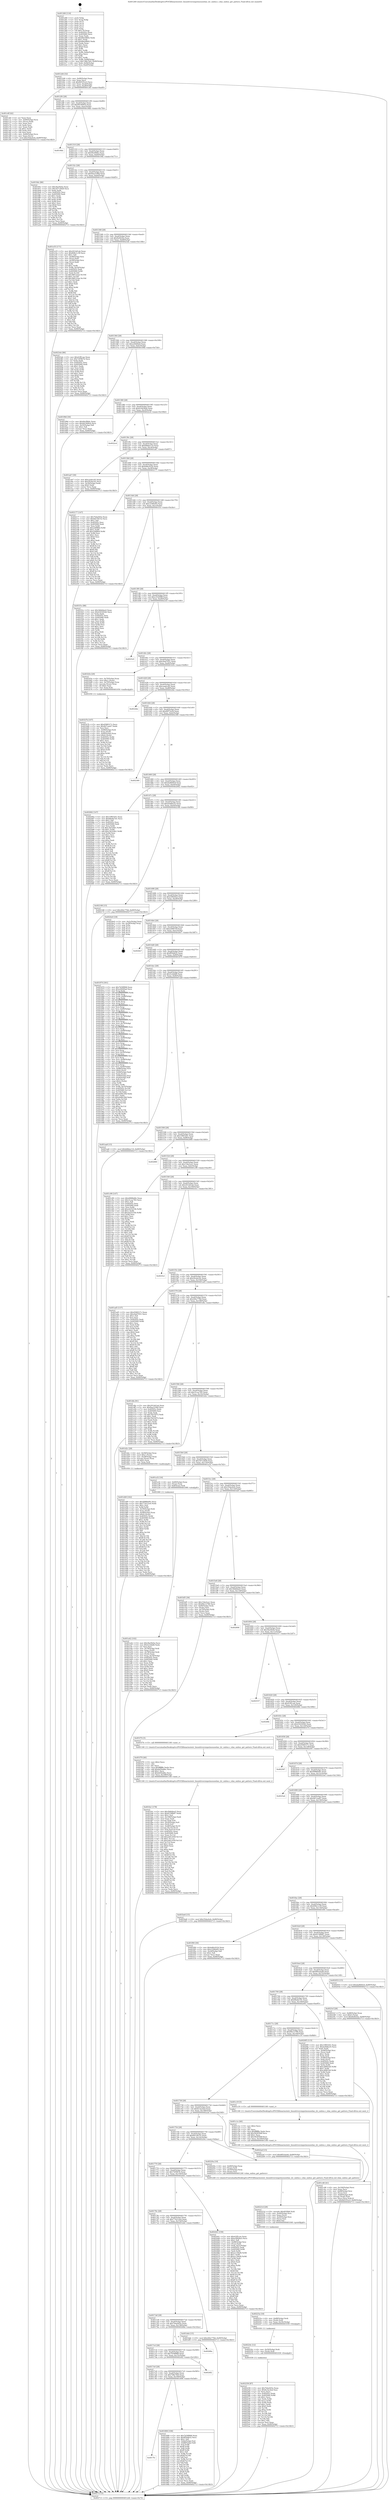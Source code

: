 digraph "0x401260" {
  label = "0x401260 (/mnt/c/Users/mathe/Desktop/tcc/POCII/binaries/extr_linuxdriversinputmouseelan_i2c_smbus.c_elan_smbus_get_pattern_Final-ollvm.out::main(0))"
  labelloc = "t"
  node[shape=record]

  Entry [label="",width=0.3,height=0.3,shape=circle,fillcolor=black,style=filled]
  "0x4012d4" [label="{
     0x4012d4 [32]\l
     | [instrs]\l
     &nbsp;&nbsp;0x4012d4 \<+6\>: mov -0x90(%rbp),%eax\l
     &nbsp;&nbsp;0x4012da \<+2\>: mov %eax,%ecx\l
     &nbsp;&nbsp;0x4012dc \<+6\>: sub $0x8d335ce3,%ecx\l
     &nbsp;&nbsp;0x4012e2 \<+6\>: mov %eax,-0xa4(%rbp)\l
     &nbsp;&nbsp;0x4012e8 \<+6\>: mov %ecx,-0xa8(%rbp)\l
     &nbsp;&nbsp;0x4012ee \<+6\>: je 0000000000401c6f \<main+0xa0f\>\l
  }"]
  "0x401c6f" [label="{
     0x401c6f [42]\l
     | [instrs]\l
     &nbsp;&nbsp;0x401c6f \<+2\>: xor %eax,%eax\l
     &nbsp;&nbsp;0x401c71 \<+4\>: mov -0x60(%rbp),%rcx\l
     &nbsp;&nbsp;0x401c75 \<+2\>: mov (%rcx),%edx\l
     &nbsp;&nbsp;0x401c77 \<+2\>: mov %eax,%esi\l
     &nbsp;&nbsp;0x401c79 \<+2\>: sub %edx,%esi\l
     &nbsp;&nbsp;0x401c7b \<+2\>: mov %eax,%edx\l
     &nbsp;&nbsp;0x401c7d \<+3\>: sub $0x1,%edx\l
     &nbsp;&nbsp;0x401c80 \<+2\>: add %edx,%esi\l
     &nbsp;&nbsp;0x401c82 \<+2\>: sub %esi,%eax\l
     &nbsp;&nbsp;0x401c84 \<+4\>: mov -0x60(%rbp),%rcx\l
     &nbsp;&nbsp;0x401c88 \<+2\>: mov %eax,(%rcx)\l
     &nbsp;&nbsp;0x401c8a \<+10\>: movl $0x35dacbcb,-0x90(%rbp)\l
     &nbsp;&nbsp;0x401c94 \<+5\>: jmp 0000000000402713 \<main+0x14b3\>\l
  }"]
  "0x4012f4" [label="{
     0x4012f4 [28]\l
     | [instrs]\l
     &nbsp;&nbsp;0x4012f4 \<+5\>: jmp 00000000004012f9 \<main+0x99\>\l
     &nbsp;&nbsp;0x4012f9 \<+6\>: mov -0xa4(%rbp),%eax\l
     &nbsp;&nbsp;0x4012ff \<+5\>: sub $0x941909cb,%eax\l
     &nbsp;&nbsp;0x401304 \<+6\>: mov %eax,-0xac(%rbp)\l
     &nbsp;&nbsp;0x40130a \<+6\>: je 00000000004019bb \<main+0x75b\>\l
  }"]
  Exit [label="",width=0.3,height=0.3,shape=circle,fillcolor=black,style=filled,peripheries=2]
  "0x4019bb" [label="{
     0x4019bb\l
  }", style=dashed]
  "0x401310" [label="{
     0x401310 [28]\l
     | [instrs]\l
     &nbsp;&nbsp;0x401310 \<+5\>: jmp 0000000000401315 \<main+0xb5\>\l
     &nbsp;&nbsp;0x401315 \<+6\>: mov -0xa4(%rbp),%eax\l
     &nbsp;&nbsp;0x40131b \<+5\>: sub $0x94cf06dc,%eax\l
     &nbsp;&nbsp;0x401320 \<+6\>: mov %eax,-0xb0(%rbp)\l
     &nbsp;&nbsp;0x401326 \<+6\>: je 00000000004019dc \<main+0x77c\>\l
  }"]
  "0x402258" [label="{
     0x402258 [87]\l
     | [instrs]\l
     &nbsp;&nbsp;0x402258 \<+5\>: mov $0x7b4a045e,%eax\l
     &nbsp;&nbsp;0x40225d \<+5\>: mov $0x6c3ac4ed,%esi\l
     &nbsp;&nbsp;0x402262 \<+2\>: xor %ecx,%ecx\l
     &nbsp;&nbsp;0x402264 \<+7\>: mov 0x40505c,%edx\l
     &nbsp;&nbsp;0x40226b \<+8\>: mov 0x405060,%r8d\l
     &nbsp;&nbsp;0x402273 \<+3\>: sub $0x1,%ecx\l
     &nbsp;&nbsp;0x402276 \<+3\>: mov %edx,%r9d\l
     &nbsp;&nbsp;0x402279 \<+3\>: add %ecx,%r9d\l
     &nbsp;&nbsp;0x40227c \<+4\>: imul %r9d,%edx\l
     &nbsp;&nbsp;0x402280 \<+3\>: and $0x1,%edx\l
     &nbsp;&nbsp;0x402283 \<+3\>: cmp $0x0,%edx\l
     &nbsp;&nbsp;0x402286 \<+4\>: sete %r10b\l
     &nbsp;&nbsp;0x40228a \<+4\>: cmp $0xa,%r8d\l
     &nbsp;&nbsp;0x40228e \<+4\>: setl %r11b\l
     &nbsp;&nbsp;0x402292 \<+3\>: mov %r10b,%bl\l
     &nbsp;&nbsp;0x402295 \<+3\>: and %r11b,%bl\l
     &nbsp;&nbsp;0x402298 \<+3\>: xor %r11b,%r10b\l
     &nbsp;&nbsp;0x40229b \<+3\>: or %r10b,%bl\l
     &nbsp;&nbsp;0x40229e \<+3\>: test $0x1,%bl\l
     &nbsp;&nbsp;0x4022a1 \<+3\>: cmovne %esi,%eax\l
     &nbsp;&nbsp;0x4022a4 \<+6\>: mov %eax,-0x90(%rbp)\l
     &nbsp;&nbsp;0x4022aa \<+5\>: jmp 0000000000402713 \<main+0x14b3\>\l
  }"]
  "0x4019dc" [label="{
     0x4019dc [86]\l
     | [instrs]\l
     &nbsp;&nbsp;0x4019dc \<+5\>: mov $0x3ba5fe0a,%eax\l
     &nbsp;&nbsp;0x4019e1 \<+5\>: mov $0x347c2828,%ecx\l
     &nbsp;&nbsp;0x4019e6 \<+2\>: xor %edx,%edx\l
     &nbsp;&nbsp;0x4019e8 \<+7\>: mov 0x40505c,%esi\l
     &nbsp;&nbsp;0x4019ef \<+7\>: mov 0x405060,%edi\l
     &nbsp;&nbsp;0x4019f6 \<+3\>: sub $0x1,%edx\l
     &nbsp;&nbsp;0x4019f9 \<+3\>: mov %esi,%r8d\l
     &nbsp;&nbsp;0x4019fc \<+3\>: add %edx,%r8d\l
     &nbsp;&nbsp;0x4019ff \<+4\>: imul %r8d,%esi\l
     &nbsp;&nbsp;0x401a03 \<+3\>: and $0x1,%esi\l
     &nbsp;&nbsp;0x401a06 \<+3\>: cmp $0x0,%esi\l
     &nbsp;&nbsp;0x401a09 \<+4\>: sete %r9b\l
     &nbsp;&nbsp;0x401a0d \<+3\>: cmp $0xa,%edi\l
     &nbsp;&nbsp;0x401a10 \<+4\>: setl %r10b\l
     &nbsp;&nbsp;0x401a14 \<+3\>: mov %r9b,%r11b\l
     &nbsp;&nbsp;0x401a17 \<+3\>: and %r10b,%r11b\l
     &nbsp;&nbsp;0x401a1a \<+3\>: xor %r10b,%r9b\l
     &nbsp;&nbsp;0x401a1d \<+3\>: or %r9b,%r11b\l
     &nbsp;&nbsp;0x401a20 \<+4\>: test $0x1,%r11b\l
     &nbsp;&nbsp;0x401a24 \<+3\>: cmovne %ecx,%eax\l
     &nbsp;&nbsp;0x401a27 \<+6\>: mov %eax,-0x90(%rbp)\l
     &nbsp;&nbsp;0x401a2d \<+5\>: jmp 0000000000402713 \<main+0x14b3\>\l
  }"]
  "0x40132c" [label="{
     0x40132c [28]\l
     | [instrs]\l
     &nbsp;&nbsp;0x40132c \<+5\>: jmp 0000000000401331 \<main+0xd1\>\l
     &nbsp;&nbsp;0x401331 \<+6\>: mov -0xa4(%rbp),%eax\l
     &nbsp;&nbsp;0x401337 \<+5\>: sub $0x9aa3106d,%eax\l
     &nbsp;&nbsp;0x40133c \<+6\>: mov %eax,-0xb4(%rbp)\l
     &nbsp;&nbsp;0x401342 \<+6\>: je 0000000000401e55 \<main+0xbf5\>\l
  }"]
  "0x40224c" [label="{
     0x40224c [12]\l
     | [instrs]\l
     &nbsp;&nbsp;0x40224c \<+4\>: mov -0x50(%rbp),%rdi\l
     &nbsp;&nbsp;0x402250 \<+3\>: mov (%rdi),%rdi\l
     &nbsp;&nbsp;0x402253 \<+5\>: call 0000000000401030 \<free@plt\>\l
     | [calls]\l
     &nbsp;&nbsp;0x401030 \{1\} (unknown)\l
  }"]
  "0x401e55" [label="{
     0x401e55 [171]\l
     | [instrs]\l
     &nbsp;&nbsp;0x401e55 \<+5\>: mov $0x2014d1ab,%eax\l
     &nbsp;&nbsp;0x401e5a \<+5\>: mov $0x608c1c39,%ecx\l
     &nbsp;&nbsp;0x401e5f \<+2\>: mov $0x1,%dl\l
     &nbsp;&nbsp;0x401e61 \<+4\>: mov -0x48(%rbp),%rsi\l
     &nbsp;&nbsp;0x401e65 \<+2\>: mov (%rsi),%edi\l
     &nbsp;&nbsp;0x401e67 \<+4\>: mov -0x58(%rbp),%rsi\l
     &nbsp;&nbsp;0x401e6b \<+2\>: cmp (%rsi),%edi\l
     &nbsp;&nbsp;0x401e6d \<+4\>: setl %r8b\l
     &nbsp;&nbsp;0x401e71 \<+4\>: and $0x1,%r8b\l
     &nbsp;&nbsp;0x401e75 \<+4\>: mov %r8b,-0x2d(%rbp)\l
     &nbsp;&nbsp;0x401e79 \<+7\>: mov 0x40505c,%edi\l
     &nbsp;&nbsp;0x401e80 \<+8\>: mov 0x405060,%r9d\l
     &nbsp;&nbsp;0x401e88 \<+3\>: mov %edi,%r10d\l
     &nbsp;&nbsp;0x401e8b \<+7\>: sub $0x366122ae,%r10d\l
     &nbsp;&nbsp;0x401e92 \<+4\>: sub $0x1,%r10d\l
     &nbsp;&nbsp;0x401e96 \<+7\>: add $0x366122ae,%r10d\l
     &nbsp;&nbsp;0x401e9d \<+4\>: imul %r10d,%edi\l
     &nbsp;&nbsp;0x401ea1 \<+3\>: and $0x1,%edi\l
     &nbsp;&nbsp;0x401ea4 \<+3\>: cmp $0x0,%edi\l
     &nbsp;&nbsp;0x401ea7 \<+4\>: sete %r8b\l
     &nbsp;&nbsp;0x401eab \<+4\>: cmp $0xa,%r9d\l
     &nbsp;&nbsp;0x401eaf \<+4\>: setl %r11b\l
     &nbsp;&nbsp;0x401eb3 \<+3\>: mov %r8b,%bl\l
     &nbsp;&nbsp;0x401eb6 \<+3\>: xor $0xff,%bl\l
     &nbsp;&nbsp;0x401eb9 \<+3\>: mov %r11b,%r14b\l
     &nbsp;&nbsp;0x401ebc \<+4\>: xor $0xff,%r14b\l
     &nbsp;&nbsp;0x401ec0 \<+3\>: xor $0x1,%dl\l
     &nbsp;&nbsp;0x401ec3 \<+3\>: mov %bl,%r15b\l
     &nbsp;&nbsp;0x401ec6 \<+4\>: and $0xff,%r15b\l
     &nbsp;&nbsp;0x401eca \<+3\>: and %dl,%r8b\l
     &nbsp;&nbsp;0x401ecd \<+3\>: mov %r14b,%r12b\l
     &nbsp;&nbsp;0x401ed0 \<+4\>: and $0xff,%r12b\l
     &nbsp;&nbsp;0x401ed4 \<+3\>: and %dl,%r11b\l
     &nbsp;&nbsp;0x401ed7 \<+3\>: or %r8b,%r15b\l
     &nbsp;&nbsp;0x401eda \<+3\>: or %r11b,%r12b\l
     &nbsp;&nbsp;0x401edd \<+3\>: xor %r12b,%r15b\l
     &nbsp;&nbsp;0x401ee0 \<+3\>: or %r14b,%bl\l
     &nbsp;&nbsp;0x401ee3 \<+3\>: xor $0xff,%bl\l
     &nbsp;&nbsp;0x401ee6 \<+3\>: or $0x1,%dl\l
     &nbsp;&nbsp;0x401ee9 \<+2\>: and %dl,%bl\l
     &nbsp;&nbsp;0x401eeb \<+3\>: or %bl,%r15b\l
     &nbsp;&nbsp;0x401eee \<+4\>: test $0x1,%r15b\l
     &nbsp;&nbsp;0x401ef2 \<+3\>: cmovne %ecx,%eax\l
     &nbsp;&nbsp;0x401ef5 \<+6\>: mov %eax,-0x90(%rbp)\l
     &nbsp;&nbsp;0x401efb \<+5\>: jmp 0000000000402713 \<main+0x14b3\>\l
  }"]
  "0x401348" [label="{
     0x401348 [28]\l
     | [instrs]\l
     &nbsp;&nbsp;0x401348 \<+5\>: jmp 000000000040134d \<main+0xed\>\l
     &nbsp;&nbsp;0x40134d \<+6\>: mov -0xa4(%rbp),%eax\l
     &nbsp;&nbsp;0x401353 \<+5\>: sub $0x9e0fcf2a,%eax\l
     &nbsp;&nbsp;0x401358 \<+6\>: mov %eax,-0xb8(%rbp)\l
     &nbsp;&nbsp;0x40135e \<+6\>: je 00000000004023eb \<main+0x118b\>\l
  }"]
  "0x40223a" [label="{
     0x40223a [18]\l
     | [instrs]\l
     &nbsp;&nbsp;0x40223a \<+4\>: mov -0x68(%rbp),%rdi\l
     &nbsp;&nbsp;0x40223e \<+3\>: mov (%rdi),%rdi\l
     &nbsp;&nbsp;0x402241 \<+6\>: mov %eax,-0x16c(%rbp)\l
     &nbsp;&nbsp;0x402247 \<+5\>: call 0000000000401030 \<free@plt\>\l
     | [calls]\l
     &nbsp;&nbsp;0x401030 \{1\} (unknown)\l
  }"]
  "0x4023eb" [label="{
     0x4023eb [86]\l
     | [instrs]\l
     &nbsp;&nbsp;0x4023eb \<+5\>: mov $0x41ff1cae,%eax\l
     &nbsp;&nbsp;0x4023f0 \<+5\>: mov $0x72f5fb7b,%ecx\l
     &nbsp;&nbsp;0x4023f5 \<+2\>: xor %edx,%edx\l
     &nbsp;&nbsp;0x4023f7 \<+7\>: mov 0x40505c,%esi\l
     &nbsp;&nbsp;0x4023fe \<+7\>: mov 0x405060,%edi\l
     &nbsp;&nbsp;0x402405 \<+3\>: sub $0x1,%edx\l
     &nbsp;&nbsp;0x402408 \<+3\>: mov %esi,%r8d\l
     &nbsp;&nbsp;0x40240b \<+3\>: add %edx,%r8d\l
     &nbsp;&nbsp;0x40240e \<+4\>: imul %r8d,%esi\l
     &nbsp;&nbsp;0x402412 \<+3\>: and $0x1,%esi\l
     &nbsp;&nbsp;0x402415 \<+3\>: cmp $0x0,%esi\l
     &nbsp;&nbsp;0x402418 \<+4\>: sete %r9b\l
     &nbsp;&nbsp;0x40241c \<+3\>: cmp $0xa,%edi\l
     &nbsp;&nbsp;0x40241f \<+4\>: setl %r10b\l
     &nbsp;&nbsp;0x402423 \<+3\>: mov %r9b,%r11b\l
     &nbsp;&nbsp;0x402426 \<+3\>: and %r10b,%r11b\l
     &nbsp;&nbsp;0x402429 \<+3\>: xor %r10b,%r9b\l
     &nbsp;&nbsp;0x40242c \<+3\>: or %r9b,%r11b\l
     &nbsp;&nbsp;0x40242f \<+4\>: test $0x1,%r11b\l
     &nbsp;&nbsp;0x402433 \<+3\>: cmovne %ecx,%eax\l
     &nbsp;&nbsp;0x402436 \<+6\>: mov %eax,-0x90(%rbp)\l
     &nbsp;&nbsp;0x40243c \<+5\>: jmp 0000000000402713 \<main+0x14b3\>\l
  }"]
  "0x401364" [label="{
     0x401364 [28]\l
     | [instrs]\l
     &nbsp;&nbsp;0x401364 \<+5\>: jmp 0000000000401369 \<main+0x109\>\l
     &nbsp;&nbsp;0x401369 \<+6\>: mov -0xa4(%rbp),%eax\l
     &nbsp;&nbsp;0x40136f \<+5\>: sub $0xa2fd49ad,%eax\l
     &nbsp;&nbsp;0x401374 \<+6\>: mov %eax,-0xbc(%rbp)\l
     &nbsp;&nbsp;0x40137a \<+6\>: je 000000000040199d \<main+0x73d\>\l
  }"]
  "0x40221d" [label="{
     0x40221d [29]\l
     | [instrs]\l
     &nbsp;&nbsp;0x40221d \<+10\>: movabs $0x4030b6,%rdi\l
     &nbsp;&nbsp;0x402227 \<+4\>: mov -0x40(%rbp),%rsi\l
     &nbsp;&nbsp;0x40222b \<+2\>: mov %eax,(%rsi)\l
     &nbsp;&nbsp;0x40222d \<+4\>: mov -0x40(%rbp),%rsi\l
     &nbsp;&nbsp;0x402231 \<+2\>: mov (%rsi),%esi\l
     &nbsp;&nbsp;0x402233 \<+2\>: mov $0x0,%al\l
     &nbsp;&nbsp;0x402235 \<+5\>: call 0000000000401040 \<printf@plt\>\l
     | [calls]\l
     &nbsp;&nbsp;0x401040 \{1\} (unknown)\l
  }"]
  "0x40199d" [label="{
     0x40199d [30]\l
     | [instrs]\l
     &nbsp;&nbsp;0x40199d \<+5\>: mov $0x94cf06dc,%eax\l
     &nbsp;&nbsp;0x4019a2 \<+5\>: mov $0x941909cb,%ecx\l
     &nbsp;&nbsp;0x4019a7 \<+3\>: mov -0x35(%rbp),%dl\l
     &nbsp;&nbsp;0x4019aa \<+3\>: test $0x1,%dl\l
     &nbsp;&nbsp;0x4019ad \<+3\>: cmovne %ecx,%eax\l
     &nbsp;&nbsp;0x4019b0 \<+6\>: mov %eax,-0x90(%rbp)\l
     &nbsp;&nbsp;0x4019b6 \<+5\>: jmp 0000000000402713 \<main+0x14b3\>\l
  }"]
  "0x401380" [label="{
     0x401380 [28]\l
     | [instrs]\l
     &nbsp;&nbsp;0x401380 \<+5\>: jmp 0000000000401385 \<main+0x125\>\l
     &nbsp;&nbsp;0x401385 \<+6\>: mov -0xa4(%rbp),%eax\l
     &nbsp;&nbsp;0x40138b \<+5\>: sub $0xb16436e6,%eax\l
     &nbsp;&nbsp;0x401390 \<+6\>: mov %eax,-0xc0(%rbp)\l
     &nbsp;&nbsp;0x401396 \<+6\>: je 00000000004022cd \<main+0x106d\>\l
  }"]
  "0x401fa1" [label="{
     0x401fa1 [178]\l
     | [instrs]\l
     &nbsp;&nbsp;0x401fa1 \<+5\>: mov $0x3b8d4ea5,%ecx\l
     &nbsp;&nbsp;0x401fa6 \<+5\>: mov $0x6158fb87,%edx\l
     &nbsp;&nbsp;0x401fab \<+3\>: mov $0x1,%sil\l
     &nbsp;&nbsp;0x401fae \<+6\>: mov -0x168(%rbp),%edi\l
     &nbsp;&nbsp;0x401fb4 \<+3\>: imul %eax,%edi\l
     &nbsp;&nbsp;0x401fb7 \<+3\>: movslq %edi,%r8\l
     &nbsp;&nbsp;0x401fba \<+4\>: mov -0x50(%rbp),%r9\l
     &nbsp;&nbsp;0x401fbe \<+3\>: mov (%r9),%r9\l
     &nbsp;&nbsp;0x401fc1 \<+4\>: mov -0x48(%rbp),%r10\l
     &nbsp;&nbsp;0x401fc5 \<+3\>: movslq (%r10),%r10\l
     &nbsp;&nbsp;0x401fc8 \<+4\>: mov %r8,(%r9,%r10,8)\l
     &nbsp;&nbsp;0x401fcc \<+7\>: mov 0x40505c,%eax\l
     &nbsp;&nbsp;0x401fd3 \<+7\>: mov 0x405060,%edi\l
     &nbsp;&nbsp;0x401fda \<+3\>: mov %eax,%r11d\l
     &nbsp;&nbsp;0x401fdd \<+7\>: add $0x2e8c1059,%r11d\l
     &nbsp;&nbsp;0x401fe4 \<+4\>: sub $0x1,%r11d\l
     &nbsp;&nbsp;0x401fe8 \<+7\>: sub $0x2e8c1059,%r11d\l
     &nbsp;&nbsp;0x401fef \<+4\>: imul %r11d,%eax\l
     &nbsp;&nbsp;0x401ff3 \<+3\>: and $0x1,%eax\l
     &nbsp;&nbsp;0x401ff6 \<+3\>: cmp $0x0,%eax\l
     &nbsp;&nbsp;0x401ff9 \<+3\>: sete %bl\l
     &nbsp;&nbsp;0x401ffc \<+3\>: cmp $0xa,%edi\l
     &nbsp;&nbsp;0x401fff \<+4\>: setl %r14b\l
     &nbsp;&nbsp;0x402003 \<+3\>: mov %bl,%r15b\l
     &nbsp;&nbsp;0x402006 \<+4\>: xor $0xff,%r15b\l
     &nbsp;&nbsp;0x40200a \<+3\>: mov %r14b,%r12b\l
     &nbsp;&nbsp;0x40200d \<+4\>: xor $0xff,%r12b\l
     &nbsp;&nbsp;0x402011 \<+4\>: xor $0x0,%sil\l
     &nbsp;&nbsp;0x402015 \<+3\>: mov %r15b,%r13b\l
     &nbsp;&nbsp;0x402018 \<+4\>: and $0x0,%r13b\l
     &nbsp;&nbsp;0x40201c \<+3\>: and %sil,%bl\l
     &nbsp;&nbsp;0x40201f \<+3\>: mov %r12b,%al\l
     &nbsp;&nbsp;0x402022 \<+2\>: and $0x0,%al\l
     &nbsp;&nbsp;0x402024 \<+3\>: and %sil,%r14b\l
     &nbsp;&nbsp;0x402027 \<+3\>: or %bl,%r13b\l
     &nbsp;&nbsp;0x40202a \<+3\>: or %r14b,%al\l
     &nbsp;&nbsp;0x40202d \<+3\>: xor %al,%r13b\l
     &nbsp;&nbsp;0x402030 \<+3\>: or %r12b,%r15b\l
     &nbsp;&nbsp;0x402033 \<+4\>: xor $0xff,%r15b\l
     &nbsp;&nbsp;0x402037 \<+4\>: or $0x0,%sil\l
     &nbsp;&nbsp;0x40203b \<+3\>: and %sil,%r15b\l
     &nbsp;&nbsp;0x40203e \<+3\>: or %r15b,%r13b\l
     &nbsp;&nbsp;0x402041 \<+4\>: test $0x1,%r13b\l
     &nbsp;&nbsp;0x402045 \<+3\>: cmovne %edx,%ecx\l
     &nbsp;&nbsp;0x402048 \<+6\>: mov %ecx,-0x90(%rbp)\l
     &nbsp;&nbsp;0x40204e \<+5\>: jmp 0000000000402713 \<main+0x14b3\>\l
  }"]
  "0x4022cd" [label="{
     0x4022cd\l
  }", style=dashed]
  "0x40139c" [label="{
     0x40139c [28]\l
     | [instrs]\l
     &nbsp;&nbsp;0x40139c \<+5\>: jmp 00000000004013a1 \<main+0x141\>\l
     &nbsp;&nbsp;0x4013a1 \<+6\>: mov -0xa4(%rbp),%eax\l
     &nbsp;&nbsp;0x4013a7 \<+5\>: sub $0xb6bba110,%eax\l
     &nbsp;&nbsp;0x4013ac \<+6\>: mov %eax,-0xc4(%rbp)\l
     &nbsp;&nbsp;0x4013b2 \<+6\>: je 0000000000401ab7 \<main+0x857\>\l
  }"]
  "0x401f79" [label="{
     0x401f79 [40]\l
     | [instrs]\l
     &nbsp;&nbsp;0x401f79 \<+5\>: mov $0x2,%ecx\l
     &nbsp;&nbsp;0x401f7e \<+1\>: cltd\l
     &nbsp;&nbsp;0x401f7f \<+2\>: idiv %ecx\l
     &nbsp;&nbsp;0x401f81 \<+6\>: imul $0xfffffffe,%edx,%ecx\l
     &nbsp;&nbsp;0x401f87 \<+6\>: add $0xbd50a6bc,%ecx\l
     &nbsp;&nbsp;0x401f8d \<+3\>: add $0x1,%ecx\l
     &nbsp;&nbsp;0x401f90 \<+6\>: sub $0xbd50a6bc,%ecx\l
     &nbsp;&nbsp;0x401f96 \<+6\>: mov %ecx,-0x168(%rbp)\l
     &nbsp;&nbsp;0x401f9c \<+5\>: call 0000000000401160 \<next_i\>\l
     | [calls]\l
     &nbsp;&nbsp;0x401160 \{1\} (/mnt/c/Users/mathe/Desktop/tcc/POCII/binaries/extr_linuxdriversinputmouseelan_i2c_smbus.c_elan_smbus_get_pattern_Final-ollvm.out::next_i)\l
  }"]
  "0x401ab7" [label="{
     0x401ab7 [30]\l
     | [instrs]\l
     &nbsp;&nbsp;0x401ab7 \<+5\>: mov $0xcaadccd2,%eax\l
     &nbsp;&nbsp;0x401abc \<+5\>: mov $0x20cda1dc,%ecx\l
     &nbsp;&nbsp;0x401ac1 \<+3\>: mov -0x34(%rbp),%edx\l
     &nbsp;&nbsp;0x401ac4 \<+3\>: cmp $0x0,%edx\l
     &nbsp;&nbsp;0x401ac7 \<+3\>: cmove %ecx,%eax\l
     &nbsp;&nbsp;0x401aca \<+6\>: mov %eax,-0x90(%rbp)\l
     &nbsp;&nbsp;0x401ad0 \<+5\>: jmp 0000000000402713 \<main+0x14b3\>\l
  }"]
  "0x4013b8" [label="{
     0x4013b8 [28]\l
     | [instrs]\l
     &nbsp;&nbsp;0x4013b8 \<+5\>: jmp 00000000004013bd \<main+0x15d\>\l
     &nbsp;&nbsp;0x4013bd \<+6\>: mov -0xa4(%rbp),%eax\l
     &nbsp;&nbsp;0x4013c3 \<+5\>: sub $0xbd6c0224,%eax\l
     &nbsp;&nbsp;0x4013c8 \<+6\>: mov %eax,-0xc8(%rbp)\l
     &nbsp;&nbsp;0x4013ce \<+6\>: je 0000000000402177 \<main+0xf17\>\l
  }"]
  "0x401d49" [label="{
     0x401d49 [162]\l
     | [instrs]\l
     &nbsp;&nbsp;0x401d49 \<+5\>: mov $0x4986b49c,%ecx\l
     &nbsp;&nbsp;0x401d4e \<+5\>: mov $0x774212e4,%edx\l
     &nbsp;&nbsp;0x401d53 \<+3\>: mov $0x1,%sil\l
     &nbsp;&nbsp;0x401d56 \<+3\>: xor %r8d,%r8d\l
     &nbsp;&nbsp;0x401d59 \<+4\>: mov -0x50(%rbp),%rdi\l
     &nbsp;&nbsp;0x401d5d \<+3\>: mov %rax,(%rdi)\l
     &nbsp;&nbsp;0x401d60 \<+4\>: mov -0x48(%rbp),%rax\l
     &nbsp;&nbsp;0x401d64 \<+6\>: movl $0x0,(%rax)\l
     &nbsp;&nbsp;0x401d6a \<+8\>: mov 0x40505c,%r9d\l
     &nbsp;&nbsp;0x401d72 \<+8\>: mov 0x405060,%r10d\l
     &nbsp;&nbsp;0x401d7a \<+4\>: sub $0x1,%r8d\l
     &nbsp;&nbsp;0x401d7e \<+3\>: mov %r9d,%r11d\l
     &nbsp;&nbsp;0x401d81 \<+3\>: add %r8d,%r11d\l
     &nbsp;&nbsp;0x401d84 \<+4\>: imul %r11d,%r9d\l
     &nbsp;&nbsp;0x401d88 \<+4\>: and $0x1,%r9d\l
     &nbsp;&nbsp;0x401d8c \<+4\>: cmp $0x0,%r9d\l
     &nbsp;&nbsp;0x401d90 \<+3\>: sete %bl\l
     &nbsp;&nbsp;0x401d93 \<+4\>: cmp $0xa,%r10d\l
     &nbsp;&nbsp;0x401d97 \<+4\>: setl %r14b\l
     &nbsp;&nbsp;0x401d9b \<+3\>: mov %bl,%r15b\l
     &nbsp;&nbsp;0x401d9e \<+4\>: xor $0xff,%r15b\l
     &nbsp;&nbsp;0x401da2 \<+3\>: mov %r14b,%r12b\l
     &nbsp;&nbsp;0x401da5 \<+4\>: xor $0xff,%r12b\l
     &nbsp;&nbsp;0x401da9 \<+4\>: xor $0x1,%sil\l
     &nbsp;&nbsp;0x401dad \<+3\>: mov %r15b,%r13b\l
     &nbsp;&nbsp;0x401db0 \<+4\>: and $0xff,%r13b\l
     &nbsp;&nbsp;0x401db4 \<+3\>: and %sil,%bl\l
     &nbsp;&nbsp;0x401db7 \<+3\>: mov %r12b,%al\l
     &nbsp;&nbsp;0x401dba \<+2\>: and $0xff,%al\l
     &nbsp;&nbsp;0x401dbc \<+3\>: and %sil,%r14b\l
     &nbsp;&nbsp;0x401dbf \<+3\>: or %bl,%r13b\l
     &nbsp;&nbsp;0x401dc2 \<+3\>: or %r14b,%al\l
     &nbsp;&nbsp;0x401dc5 \<+3\>: xor %al,%r13b\l
     &nbsp;&nbsp;0x401dc8 \<+3\>: or %r12b,%r15b\l
     &nbsp;&nbsp;0x401dcb \<+4\>: xor $0xff,%r15b\l
     &nbsp;&nbsp;0x401dcf \<+4\>: or $0x1,%sil\l
     &nbsp;&nbsp;0x401dd3 \<+3\>: and %sil,%r15b\l
     &nbsp;&nbsp;0x401dd6 \<+3\>: or %r15b,%r13b\l
     &nbsp;&nbsp;0x401dd9 \<+4\>: test $0x1,%r13b\l
     &nbsp;&nbsp;0x401ddd \<+3\>: cmovne %edx,%ecx\l
     &nbsp;&nbsp;0x401de0 \<+6\>: mov %ecx,-0x90(%rbp)\l
     &nbsp;&nbsp;0x401de6 \<+5\>: jmp 0000000000402713 \<main+0x14b3\>\l
  }"]
  "0x402177" [label="{
     0x402177 [147]\l
     | [instrs]\l
     &nbsp;&nbsp;0x402177 \<+5\>: mov $0x7b4a045e,%eax\l
     &nbsp;&nbsp;0x40217c \<+5\>: mov $0x6d158152,%ecx\l
     &nbsp;&nbsp;0x402181 \<+2\>: mov $0x1,%dl\l
     &nbsp;&nbsp;0x402183 \<+7\>: mov 0x40505c,%esi\l
     &nbsp;&nbsp;0x40218a \<+7\>: mov 0x405060,%edi\l
     &nbsp;&nbsp;0x402191 \<+3\>: mov %esi,%r8d\l
     &nbsp;&nbsp;0x402194 \<+7\>: sub $0x2268fb4,%r8d\l
     &nbsp;&nbsp;0x40219b \<+4\>: sub $0x1,%r8d\l
     &nbsp;&nbsp;0x40219f \<+7\>: add $0x2268fb4,%r8d\l
     &nbsp;&nbsp;0x4021a6 \<+4\>: imul %r8d,%esi\l
     &nbsp;&nbsp;0x4021aa \<+3\>: and $0x1,%esi\l
     &nbsp;&nbsp;0x4021ad \<+3\>: cmp $0x0,%esi\l
     &nbsp;&nbsp;0x4021b0 \<+4\>: sete %r9b\l
     &nbsp;&nbsp;0x4021b4 \<+3\>: cmp $0xa,%edi\l
     &nbsp;&nbsp;0x4021b7 \<+4\>: setl %r10b\l
     &nbsp;&nbsp;0x4021bb \<+3\>: mov %r9b,%r11b\l
     &nbsp;&nbsp;0x4021be \<+4\>: xor $0xff,%r11b\l
     &nbsp;&nbsp;0x4021c2 \<+3\>: mov %r10b,%bl\l
     &nbsp;&nbsp;0x4021c5 \<+3\>: xor $0xff,%bl\l
     &nbsp;&nbsp;0x4021c8 \<+3\>: xor $0x0,%dl\l
     &nbsp;&nbsp;0x4021cb \<+3\>: mov %r11b,%r14b\l
     &nbsp;&nbsp;0x4021ce \<+4\>: and $0x0,%r14b\l
     &nbsp;&nbsp;0x4021d2 \<+3\>: and %dl,%r9b\l
     &nbsp;&nbsp;0x4021d5 \<+3\>: mov %bl,%r15b\l
     &nbsp;&nbsp;0x4021d8 \<+4\>: and $0x0,%r15b\l
     &nbsp;&nbsp;0x4021dc \<+3\>: and %dl,%r10b\l
     &nbsp;&nbsp;0x4021df \<+3\>: or %r9b,%r14b\l
     &nbsp;&nbsp;0x4021e2 \<+3\>: or %r10b,%r15b\l
     &nbsp;&nbsp;0x4021e5 \<+3\>: xor %r15b,%r14b\l
     &nbsp;&nbsp;0x4021e8 \<+3\>: or %bl,%r11b\l
     &nbsp;&nbsp;0x4021eb \<+4\>: xor $0xff,%r11b\l
     &nbsp;&nbsp;0x4021ef \<+3\>: or $0x0,%dl\l
     &nbsp;&nbsp;0x4021f2 \<+3\>: and %dl,%r11b\l
     &nbsp;&nbsp;0x4021f5 \<+3\>: or %r11b,%r14b\l
     &nbsp;&nbsp;0x4021f8 \<+4\>: test $0x1,%r14b\l
     &nbsp;&nbsp;0x4021fc \<+3\>: cmovne %ecx,%eax\l
     &nbsp;&nbsp;0x4021ff \<+6\>: mov %eax,-0x90(%rbp)\l
     &nbsp;&nbsp;0x402205 \<+5\>: jmp 0000000000402713 \<main+0x14b3\>\l
  }"]
  "0x4013d4" [label="{
     0x4013d4 [28]\l
     | [instrs]\l
     &nbsp;&nbsp;0x4013d4 \<+5\>: jmp 00000000004013d9 \<main+0x179\>\l
     &nbsp;&nbsp;0x4013d9 \<+6\>: mov -0xa4(%rbp),%eax\l
     &nbsp;&nbsp;0x4013df \<+5\>: sub $0xc2390a93,%eax\l
     &nbsp;&nbsp;0x4013e4 \<+6\>: mov %eax,-0xcc(%rbp)\l
     &nbsp;&nbsp;0x4013ea \<+6\>: je 0000000000401f1e \<main+0xcbe\>\l
  }"]
  "0x401c46" [label="{
     0x401c46 [41]\l
     | [instrs]\l
     &nbsp;&nbsp;0x401c46 \<+6\>: mov -0x164(%rbp),%ecx\l
     &nbsp;&nbsp;0x401c4c \<+3\>: imul %eax,%ecx\l
     &nbsp;&nbsp;0x401c4f \<+4\>: mov -0x68(%rbp),%rsi\l
     &nbsp;&nbsp;0x401c53 \<+3\>: mov (%rsi),%rsi\l
     &nbsp;&nbsp;0x401c56 \<+4\>: mov -0x60(%rbp),%rdi\l
     &nbsp;&nbsp;0x401c5a \<+3\>: movslq (%rdi),%rdi\l
     &nbsp;&nbsp;0x401c5d \<+3\>: mov %ecx,(%rsi,%rdi,4)\l
     &nbsp;&nbsp;0x401c60 \<+10\>: movl $0x8d335ce3,-0x90(%rbp)\l
     &nbsp;&nbsp;0x401c6a \<+5\>: jmp 0000000000402713 \<main+0x14b3\>\l
  }"]
  "0x401f1e" [label="{
     0x401f1e [86]\l
     | [instrs]\l
     &nbsp;&nbsp;0x401f1e \<+5\>: mov $0x3b8d4ea5,%eax\l
     &nbsp;&nbsp;0x401f23 \<+5\>: mov $0x434345d2,%ecx\l
     &nbsp;&nbsp;0x401f28 \<+2\>: xor %edx,%edx\l
     &nbsp;&nbsp;0x401f2a \<+7\>: mov 0x40505c,%esi\l
     &nbsp;&nbsp;0x401f31 \<+7\>: mov 0x405060,%edi\l
     &nbsp;&nbsp;0x401f38 \<+3\>: sub $0x1,%edx\l
     &nbsp;&nbsp;0x401f3b \<+3\>: mov %esi,%r8d\l
     &nbsp;&nbsp;0x401f3e \<+3\>: add %edx,%r8d\l
     &nbsp;&nbsp;0x401f41 \<+4\>: imul %r8d,%esi\l
     &nbsp;&nbsp;0x401f45 \<+3\>: and $0x1,%esi\l
     &nbsp;&nbsp;0x401f48 \<+3\>: cmp $0x0,%esi\l
     &nbsp;&nbsp;0x401f4b \<+4\>: sete %r9b\l
     &nbsp;&nbsp;0x401f4f \<+3\>: cmp $0xa,%edi\l
     &nbsp;&nbsp;0x401f52 \<+4\>: setl %r10b\l
     &nbsp;&nbsp;0x401f56 \<+3\>: mov %r9b,%r11b\l
     &nbsp;&nbsp;0x401f59 \<+3\>: and %r10b,%r11b\l
     &nbsp;&nbsp;0x401f5c \<+3\>: xor %r10b,%r9b\l
     &nbsp;&nbsp;0x401f5f \<+3\>: or %r9b,%r11b\l
     &nbsp;&nbsp;0x401f62 \<+4\>: test $0x1,%r11b\l
     &nbsp;&nbsp;0x401f66 \<+3\>: cmovne %ecx,%eax\l
     &nbsp;&nbsp;0x401f69 \<+6\>: mov %eax,-0x90(%rbp)\l
     &nbsp;&nbsp;0x401f6f \<+5\>: jmp 0000000000402713 \<main+0x14b3\>\l
  }"]
  "0x4013f0" [label="{
     0x4013f0 [28]\l
     | [instrs]\l
     &nbsp;&nbsp;0x4013f0 \<+5\>: jmp 00000000004013f5 \<main+0x195\>\l
     &nbsp;&nbsp;0x4013f5 \<+6\>: mov -0xa4(%rbp),%eax\l
     &nbsp;&nbsp;0x4013fb \<+5\>: sub $0xc252098f,%eax\l
     &nbsp;&nbsp;0x401400 \<+6\>: mov %eax,-0xd0(%rbp)\l
     &nbsp;&nbsp;0x401406 \<+6\>: je 00000000004023c0 \<main+0x1160\>\l
  }"]
  "0x401c1e" [label="{
     0x401c1e [40]\l
     | [instrs]\l
     &nbsp;&nbsp;0x401c1e \<+5\>: mov $0x2,%ecx\l
     &nbsp;&nbsp;0x401c23 \<+1\>: cltd\l
     &nbsp;&nbsp;0x401c24 \<+2\>: idiv %ecx\l
     &nbsp;&nbsp;0x401c26 \<+6\>: imul $0xfffffffe,%edx,%ecx\l
     &nbsp;&nbsp;0x401c2c \<+6\>: add $0x562859df,%ecx\l
     &nbsp;&nbsp;0x401c32 \<+3\>: add $0x1,%ecx\l
     &nbsp;&nbsp;0x401c35 \<+6\>: sub $0x562859df,%ecx\l
     &nbsp;&nbsp;0x401c3b \<+6\>: mov %ecx,-0x164(%rbp)\l
     &nbsp;&nbsp;0x401c41 \<+5\>: call 0000000000401160 \<next_i\>\l
     | [calls]\l
     &nbsp;&nbsp;0x401160 \{1\} (/mnt/c/Users/mathe/Desktop/tcc/POCII/binaries/extr_linuxdriversinputmouseelan_i2c_smbus.c_elan_smbus_get_pattern_Final-ollvm.out::next_i)\l
  }"]
  "0x4023c0" [label="{
     0x4023c0\l
  }", style=dashed]
  "0x40140c" [label="{
     0x40140c [28]\l
     | [instrs]\l
     &nbsp;&nbsp;0x40140c \<+5\>: jmp 0000000000401411 \<main+0x1b1\>\l
     &nbsp;&nbsp;0x401411 \<+6\>: mov -0xa4(%rbp),%eax\l
     &nbsp;&nbsp;0x401417 \<+5\>: sub $0xc6a07051,%eax\l
     &nbsp;&nbsp;0x40141c \<+6\>: mov %eax,-0xd4(%rbp)\l
     &nbsp;&nbsp;0x401422 \<+6\>: je 0000000000401b5e \<main+0x8fe\>\l
  }"]
  "0x401b7b" [label="{
     0x401b7b [107]\l
     | [instrs]\l
     &nbsp;&nbsp;0x401b7b \<+5\>: mov $0x4568317c,%ecx\l
     &nbsp;&nbsp;0x401b80 \<+5\>: mov $0x4b7caeb7,%edx\l
     &nbsp;&nbsp;0x401b85 \<+2\>: xor %esi,%esi\l
     &nbsp;&nbsp;0x401b87 \<+4\>: mov -0x68(%rbp),%rdi\l
     &nbsp;&nbsp;0x401b8b \<+3\>: mov %rax,(%rdi)\l
     &nbsp;&nbsp;0x401b8e \<+4\>: mov -0x60(%rbp),%rax\l
     &nbsp;&nbsp;0x401b92 \<+6\>: movl $0x0,(%rax)\l
     &nbsp;&nbsp;0x401b98 \<+8\>: mov 0x40505c,%r8d\l
     &nbsp;&nbsp;0x401ba0 \<+8\>: mov 0x405060,%r9d\l
     &nbsp;&nbsp;0x401ba8 \<+3\>: sub $0x1,%esi\l
     &nbsp;&nbsp;0x401bab \<+3\>: mov %r8d,%r10d\l
     &nbsp;&nbsp;0x401bae \<+3\>: add %esi,%r10d\l
     &nbsp;&nbsp;0x401bb1 \<+4\>: imul %r10d,%r8d\l
     &nbsp;&nbsp;0x401bb5 \<+4\>: and $0x1,%r8d\l
     &nbsp;&nbsp;0x401bb9 \<+4\>: cmp $0x0,%r8d\l
     &nbsp;&nbsp;0x401bbd \<+4\>: sete %r11b\l
     &nbsp;&nbsp;0x401bc1 \<+4\>: cmp $0xa,%r9d\l
     &nbsp;&nbsp;0x401bc5 \<+3\>: setl %bl\l
     &nbsp;&nbsp;0x401bc8 \<+3\>: mov %r11b,%r14b\l
     &nbsp;&nbsp;0x401bcb \<+3\>: and %bl,%r14b\l
     &nbsp;&nbsp;0x401bce \<+3\>: xor %bl,%r11b\l
     &nbsp;&nbsp;0x401bd1 \<+3\>: or %r11b,%r14b\l
     &nbsp;&nbsp;0x401bd4 \<+4\>: test $0x1,%r14b\l
     &nbsp;&nbsp;0x401bd8 \<+3\>: cmovne %edx,%ecx\l
     &nbsp;&nbsp;0x401bdb \<+6\>: mov %ecx,-0x90(%rbp)\l
     &nbsp;&nbsp;0x401be1 \<+5\>: jmp 0000000000402713 \<main+0x14b3\>\l
  }"]
  "0x401b5e" [label="{
     0x401b5e [29]\l
     | [instrs]\l
     &nbsp;&nbsp;0x401b5e \<+4\>: mov -0x70(%rbp),%rax\l
     &nbsp;&nbsp;0x401b62 \<+6\>: movl $0x1,(%rax)\l
     &nbsp;&nbsp;0x401b68 \<+4\>: mov -0x70(%rbp),%rax\l
     &nbsp;&nbsp;0x401b6c \<+3\>: movslq (%rax),%rax\l
     &nbsp;&nbsp;0x401b6f \<+4\>: shl $0x2,%rax\l
     &nbsp;&nbsp;0x401b73 \<+3\>: mov %rax,%rdi\l
     &nbsp;&nbsp;0x401b76 \<+5\>: call 0000000000401050 \<malloc@plt\>\l
     | [calls]\l
     &nbsp;&nbsp;0x401050 \{1\} (unknown)\l
  }"]
  "0x401428" [label="{
     0x401428 [28]\l
     | [instrs]\l
     &nbsp;&nbsp;0x401428 \<+5\>: jmp 000000000040142d \<main+0x1cd\>\l
     &nbsp;&nbsp;0x40142d \<+6\>: mov -0xa4(%rbp),%eax\l
     &nbsp;&nbsp;0x401433 \<+5\>: sub $0xcaadccd2,%eax\l
     &nbsp;&nbsp;0x401438 \<+6\>: mov %eax,-0xd8(%rbp)\l
     &nbsp;&nbsp;0x40143e \<+6\>: je 00000000004022be \<main+0x105e\>\l
  }"]
  "0x401a42" [label="{
     0x401a42 [102]\l
     | [instrs]\l
     &nbsp;&nbsp;0x401a42 \<+5\>: mov $0x3ba5fe0a,%ecx\l
     &nbsp;&nbsp;0x401a47 \<+5\>: mov $0x5c2ddd6,%edx\l
     &nbsp;&nbsp;0x401a4c \<+2\>: xor %esi,%esi\l
     &nbsp;&nbsp;0x401a4e \<+4\>: mov -0x78(%rbp),%rdi\l
     &nbsp;&nbsp;0x401a52 \<+2\>: mov %eax,(%rdi)\l
     &nbsp;&nbsp;0x401a54 \<+4\>: mov -0x78(%rbp),%rdi\l
     &nbsp;&nbsp;0x401a58 \<+2\>: mov (%rdi),%eax\l
     &nbsp;&nbsp;0x401a5a \<+3\>: mov %eax,-0x34(%rbp)\l
     &nbsp;&nbsp;0x401a5d \<+7\>: mov 0x40505c,%eax\l
     &nbsp;&nbsp;0x401a64 \<+8\>: mov 0x405060,%r8d\l
     &nbsp;&nbsp;0x401a6c \<+3\>: sub $0x1,%esi\l
     &nbsp;&nbsp;0x401a6f \<+3\>: mov %eax,%r9d\l
     &nbsp;&nbsp;0x401a72 \<+3\>: add %esi,%r9d\l
     &nbsp;&nbsp;0x401a75 \<+4\>: imul %r9d,%eax\l
     &nbsp;&nbsp;0x401a79 \<+3\>: and $0x1,%eax\l
     &nbsp;&nbsp;0x401a7c \<+3\>: cmp $0x0,%eax\l
     &nbsp;&nbsp;0x401a7f \<+4\>: sete %r10b\l
     &nbsp;&nbsp;0x401a83 \<+4\>: cmp $0xa,%r8d\l
     &nbsp;&nbsp;0x401a87 \<+4\>: setl %r11b\l
     &nbsp;&nbsp;0x401a8b \<+3\>: mov %r10b,%bl\l
     &nbsp;&nbsp;0x401a8e \<+3\>: and %r11b,%bl\l
     &nbsp;&nbsp;0x401a91 \<+3\>: xor %r11b,%r10b\l
     &nbsp;&nbsp;0x401a94 \<+3\>: or %r10b,%bl\l
     &nbsp;&nbsp;0x401a97 \<+3\>: test $0x1,%bl\l
     &nbsp;&nbsp;0x401a9a \<+3\>: cmovne %edx,%ecx\l
     &nbsp;&nbsp;0x401a9d \<+6\>: mov %ecx,-0x90(%rbp)\l
     &nbsp;&nbsp;0x401aa3 \<+5\>: jmp 0000000000402713 \<main+0x14b3\>\l
  }"]
  "0x4022be" [label="{
     0x4022be\l
  }", style=dashed]
  "0x401444" [label="{
     0x401444 [28]\l
     | [instrs]\l
     &nbsp;&nbsp;0x401444 \<+5\>: jmp 0000000000401449 \<main+0x1e9\>\l
     &nbsp;&nbsp;0x401449 \<+6\>: mov -0xa4(%rbp),%eax\l
     &nbsp;&nbsp;0x40144f \<+5\>: sub $0xd0f75a5d,%eax\l
     &nbsp;&nbsp;0x401454 \<+6\>: mov %eax,-0xdc(%rbp)\l
     &nbsp;&nbsp;0x40145a \<+6\>: je 0000000000402360 \<main+0x1100\>\l
  }"]
  "0x401260" [label="{
     0x401260 [116]\l
     | [instrs]\l
     &nbsp;&nbsp;0x401260 \<+1\>: push %rbp\l
     &nbsp;&nbsp;0x401261 \<+3\>: mov %rsp,%rbp\l
     &nbsp;&nbsp;0x401264 \<+2\>: push %r15\l
     &nbsp;&nbsp;0x401266 \<+2\>: push %r14\l
     &nbsp;&nbsp;0x401268 \<+2\>: push %r13\l
     &nbsp;&nbsp;0x40126a \<+2\>: push %r12\l
     &nbsp;&nbsp;0x40126c \<+1\>: push %rbx\l
     &nbsp;&nbsp;0x40126d \<+7\>: sub $0x178,%rsp\l
     &nbsp;&nbsp;0x401274 \<+7\>: mov 0x40505c,%eax\l
     &nbsp;&nbsp;0x40127b \<+7\>: mov 0x405060,%ecx\l
     &nbsp;&nbsp;0x401282 \<+2\>: mov %eax,%edx\l
     &nbsp;&nbsp;0x401284 \<+6\>: sub $0x66ee8b62,%edx\l
     &nbsp;&nbsp;0x40128a \<+3\>: sub $0x1,%edx\l
     &nbsp;&nbsp;0x40128d \<+6\>: add $0x66ee8b62,%edx\l
     &nbsp;&nbsp;0x401293 \<+3\>: imul %edx,%eax\l
     &nbsp;&nbsp;0x401296 \<+3\>: and $0x1,%eax\l
     &nbsp;&nbsp;0x401299 \<+3\>: cmp $0x0,%eax\l
     &nbsp;&nbsp;0x40129c \<+4\>: sete %r8b\l
     &nbsp;&nbsp;0x4012a0 \<+4\>: and $0x1,%r8b\l
     &nbsp;&nbsp;0x4012a4 \<+7\>: mov %r8b,-0x8a(%rbp)\l
     &nbsp;&nbsp;0x4012ab \<+3\>: cmp $0xa,%ecx\l
     &nbsp;&nbsp;0x4012ae \<+4\>: setl %r8b\l
     &nbsp;&nbsp;0x4012b2 \<+4\>: and $0x1,%r8b\l
     &nbsp;&nbsp;0x4012b6 \<+7\>: mov %r8b,-0x89(%rbp)\l
     &nbsp;&nbsp;0x4012bd \<+10\>: movl $0x7d8e7fe0,-0x90(%rbp)\l
     &nbsp;&nbsp;0x4012c7 \<+6\>: mov %edi,-0x94(%rbp)\l
     &nbsp;&nbsp;0x4012cd \<+7\>: mov %rsi,-0xa0(%rbp)\l
  }"]
  "0x402360" [label="{
     0x402360\l
  }", style=dashed]
  "0x401460" [label="{
     0x401460 [28]\l
     | [instrs]\l
     &nbsp;&nbsp;0x401460 \<+5\>: jmp 0000000000401465 \<main+0x205\>\l
     &nbsp;&nbsp;0x401465 \<+6\>: mov -0xa4(%rbp),%eax\l
     &nbsp;&nbsp;0x40146b \<+5\>: sub $0xdad9d4c8,%eax\l
     &nbsp;&nbsp;0x401470 \<+6\>: mov %eax,-0xe0(%rbp)\l
     &nbsp;&nbsp;0x401476 \<+6\>: je 0000000000402062 \<main+0xe02\>\l
  }"]
  "0x402713" [label="{
     0x402713 [5]\l
     | [instrs]\l
     &nbsp;&nbsp;0x402713 \<+5\>: jmp 00000000004012d4 \<main+0x74\>\l
  }"]
  "0x402062" [label="{
     0x402062 [147]\l
     | [instrs]\l
     &nbsp;&nbsp;0x402062 \<+5\>: mov $0x10f63201,%eax\l
     &nbsp;&nbsp;0x402067 \<+5\>: mov $0x68a9a7d1,%ecx\l
     &nbsp;&nbsp;0x40206c \<+2\>: mov $0x1,%dl\l
     &nbsp;&nbsp;0x40206e \<+7\>: mov 0x40505c,%esi\l
     &nbsp;&nbsp;0x402075 \<+7\>: mov 0x405060,%edi\l
     &nbsp;&nbsp;0x40207c \<+3\>: mov %esi,%r8d\l
     &nbsp;&nbsp;0x40207f \<+7\>: sub $0xc3b324b1,%r8d\l
     &nbsp;&nbsp;0x402086 \<+4\>: sub $0x1,%r8d\l
     &nbsp;&nbsp;0x40208a \<+7\>: add $0xc3b324b1,%r8d\l
     &nbsp;&nbsp;0x402091 \<+4\>: imul %r8d,%esi\l
     &nbsp;&nbsp;0x402095 \<+3\>: and $0x1,%esi\l
     &nbsp;&nbsp;0x402098 \<+3\>: cmp $0x0,%esi\l
     &nbsp;&nbsp;0x40209b \<+4\>: sete %r9b\l
     &nbsp;&nbsp;0x40209f \<+3\>: cmp $0xa,%edi\l
     &nbsp;&nbsp;0x4020a2 \<+4\>: setl %r10b\l
     &nbsp;&nbsp;0x4020a6 \<+3\>: mov %r9b,%r11b\l
     &nbsp;&nbsp;0x4020a9 \<+4\>: xor $0xff,%r11b\l
     &nbsp;&nbsp;0x4020ad \<+3\>: mov %r10b,%bl\l
     &nbsp;&nbsp;0x4020b0 \<+3\>: xor $0xff,%bl\l
     &nbsp;&nbsp;0x4020b3 \<+3\>: xor $0x1,%dl\l
     &nbsp;&nbsp;0x4020b6 \<+3\>: mov %r11b,%r14b\l
     &nbsp;&nbsp;0x4020b9 \<+4\>: and $0xff,%r14b\l
     &nbsp;&nbsp;0x4020bd \<+3\>: and %dl,%r9b\l
     &nbsp;&nbsp;0x4020c0 \<+3\>: mov %bl,%r15b\l
     &nbsp;&nbsp;0x4020c3 \<+4\>: and $0xff,%r15b\l
     &nbsp;&nbsp;0x4020c7 \<+3\>: and %dl,%r10b\l
     &nbsp;&nbsp;0x4020ca \<+3\>: or %r9b,%r14b\l
     &nbsp;&nbsp;0x4020cd \<+3\>: or %r10b,%r15b\l
     &nbsp;&nbsp;0x4020d0 \<+3\>: xor %r15b,%r14b\l
     &nbsp;&nbsp;0x4020d3 \<+3\>: or %bl,%r11b\l
     &nbsp;&nbsp;0x4020d6 \<+4\>: xor $0xff,%r11b\l
     &nbsp;&nbsp;0x4020da \<+3\>: or $0x1,%dl\l
     &nbsp;&nbsp;0x4020dd \<+3\>: and %dl,%r11b\l
     &nbsp;&nbsp;0x4020e0 \<+3\>: or %r11b,%r14b\l
     &nbsp;&nbsp;0x4020e3 \<+4\>: test $0x1,%r14b\l
     &nbsp;&nbsp;0x4020e7 \<+3\>: cmovne %ecx,%eax\l
     &nbsp;&nbsp;0x4020ea \<+6\>: mov %eax,-0x90(%rbp)\l
     &nbsp;&nbsp;0x4020f0 \<+5\>: jmp 0000000000402713 \<main+0x14b3\>\l
  }"]
  "0x40147c" [label="{
     0x40147c [28]\l
     | [instrs]\l
     &nbsp;&nbsp;0x40147c \<+5\>: jmp 0000000000401481 \<main+0x221\>\l
     &nbsp;&nbsp;0x401481 \<+6\>: mov -0xa4(%rbp),%eax\l
     &nbsp;&nbsp;0x401487 \<+5\>: sub $0xdc8dba35,%eax\l
     &nbsp;&nbsp;0x40148c \<+6\>: mov %eax,-0xe4(%rbp)\l
     &nbsp;&nbsp;0x401492 \<+6\>: je 0000000000402168 \<main+0xf08\>\l
  }"]
  "0x4017fc" [label="{
     0x4017fc\l
  }", style=dashed]
  "0x402168" [label="{
     0x402168 [15]\l
     | [instrs]\l
     &nbsp;&nbsp;0x402168 \<+10\>: movl $0x264c776d,-0x90(%rbp)\l
     &nbsp;&nbsp;0x402172 \<+5\>: jmp 0000000000402713 \<main+0x14b3\>\l
  }"]
  "0x401498" [label="{
     0x401498 [28]\l
     | [instrs]\l
     &nbsp;&nbsp;0x401498 \<+5\>: jmp 000000000040149d \<main+0x23d\>\l
     &nbsp;&nbsp;0x40149d \<+6\>: mov -0xa4(%rbp),%eax\l
     &nbsp;&nbsp;0x4014a3 \<+5\>: sub $0xe5f926a3,%eax\l
     &nbsp;&nbsp;0x4014a8 \<+6\>: mov %eax,-0xe8(%rbp)\l
     &nbsp;&nbsp;0x4014ae \<+6\>: je 00000000004024e0 \<main+0x1280\>\l
  }"]
  "0x401806" [label="{
     0x401806 [106]\l
     | [instrs]\l
     &nbsp;&nbsp;0x401806 \<+5\>: mov $0x7b59f968,%eax\l
     &nbsp;&nbsp;0x40180b \<+5\>: mov $0xff50db52,%ecx\l
     &nbsp;&nbsp;0x401810 \<+2\>: mov $0x1,%dl\l
     &nbsp;&nbsp;0x401812 \<+7\>: mov -0x8a(%rbp),%sil\l
     &nbsp;&nbsp;0x401819 \<+7\>: mov -0x89(%rbp),%dil\l
     &nbsp;&nbsp;0x401820 \<+3\>: mov %sil,%r8b\l
     &nbsp;&nbsp;0x401823 \<+4\>: xor $0xff,%r8b\l
     &nbsp;&nbsp;0x401827 \<+3\>: mov %dil,%r9b\l
     &nbsp;&nbsp;0x40182a \<+4\>: xor $0xff,%r9b\l
     &nbsp;&nbsp;0x40182e \<+3\>: xor $0x1,%dl\l
     &nbsp;&nbsp;0x401831 \<+3\>: mov %r8b,%r10b\l
     &nbsp;&nbsp;0x401834 \<+4\>: and $0xff,%r10b\l
     &nbsp;&nbsp;0x401838 \<+3\>: and %dl,%sil\l
     &nbsp;&nbsp;0x40183b \<+3\>: mov %r9b,%r11b\l
     &nbsp;&nbsp;0x40183e \<+4\>: and $0xff,%r11b\l
     &nbsp;&nbsp;0x401842 \<+3\>: and %dl,%dil\l
     &nbsp;&nbsp;0x401845 \<+3\>: or %sil,%r10b\l
     &nbsp;&nbsp;0x401848 \<+3\>: or %dil,%r11b\l
     &nbsp;&nbsp;0x40184b \<+3\>: xor %r11b,%r10b\l
     &nbsp;&nbsp;0x40184e \<+3\>: or %r9b,%r8b\l
     &nbsp;&nbsp;0x401851 \<+4\>: xor $0xff,%r8b\l
     &nbsp;&nbsp;0x401855 \<+3\>: or $0x1,%dl\l
     &nbsp;&nbsp;0x401858 \<+3\>: and %dl,%r8b\l
     &nbsp;&nbsp;0x40185b \<+3\>: or %r8b,%r10b\l
     &nbsp;&nbsp;0x40185e \<+4\>: test $0x1,%r10b\l
     &nbsp;&nbsp;0x401862 \<+3\>: cmovne %ecx,%eax\l
     &nbsp;&nbsp;0x401865 \<+6\>: mov %eax,-0x90(%rbp)\l
     &nbsp;&nbsp;0x40186b \<+5\>: jmp 0000000000402713 \<main+0x14b3\>\l
  }"]
  "0x4024e0" [label="{
     0x4024e0 [18]\l
     | [instrs]\l
     &nbsp;&nbsp;0x4024e0 \<+3\>: mov -0x2c(%rbp),%eax\l
     &nbsp;&nbsp;0x4024e3 \<+4\>: lea -0x28(%rbp),%rsp\l
     &nbsp;&nbsp;0x4024e7 \<+1\>: pop %rbx\l
     &nbsp;&nbsp;0x4024e8 \<+2\>: pop %r12\l
     &nbsp;&nbsp;0x4024ea \<+2\>: pop %r13\l
     &nbsp;&nbsp;0x4024ec \<+2\>: pop %r14\l
     &nbsp;&nbsp;0x4024ee \<+2\>: pop %r15\l
     &nbsp;&nbsp;0x4024f0 \<+1\>: pop %rbp\l
     &nbsp;&nbsp;0x4024f1 \<+1\>: ret\l
  }"]
  "0x4014b4" [label="{
     0x4014b4 [28]\l
     | [instrs]\l
     &nbsp;&nbsp;0x4014b4 \<+5\>: jmp 00000000004014b9 \<main+0x259\>\l
     &nbsp;&nbsp;0x4014b9 \<+6\>: mov -0xa4(%rbp),%eax\l
     &nbsp;&nbsp;0x4014bf \<+5\>: sub $0xee89f14f,%eax\l
     &nbsp;&nbsp;0x4014c4 \<+6\>: mov %eax,-0xec(%rbp)\l
     &nbsp;&nbsp;0x4014ca \<+6\>: je 00000000004026e7 \<main+0x1487\>\l
  }"]
  "0x4017e0" [label="{
     0x4017e0 [28]\l
     | [instrs]\l
     &nbsp;&nbsp;0x4017e0 \<+5\>: jmp 00000000004017e5 \<main+0x585\>\l
     &nbsp;&nbsp;0x4017e5 \<+6\>: mov -0xa4(%rbp),%eax\l
     &nbsp;&nbsp;0x4017eb \<+5\>: sub $0x7d8e7fe0,%eax\l
     &nbsp;&nbsp;0x4017f0 \<+6\>: mov %eax,-0x160(%rbp)\l
     &nbsp;&nbsp;0x4017f6 \<+6\>: je 0000000000401806 \<main+0x5a6\>\l
  }"]
  "0x4026e7" [label="{
     0x4026e7\l
  }", style=dashed]
  "0x4014d0" [label="{
     0x4014d0 [28]\l
     | [instrs]\l
     &nbsp;&nbsp;0x4014d0 \<+5\>: jmp 00000000004014d5 \<main+0x275\>\l
     &nbsp;&nbsp;0x4014d5 \<+6\>: mov -0xa4(%rbp),%eax\l
     &nbsp;&nbsp;0x4014db \<+5\>: sub $0xff50db52,%eax\l
     &nbsp;&nbsp;0x4014e0 \<+6\>: mov %eax,-0xf0(%rbp)\l
     &nbsp;&nbsp;0x4014e6 \<+6\>: je 0000000000401870 \<main+0x610\>\l
  }"]
  "0x4024f2" [label="{
     0x4024f2\l
  }", style=dashed]
  "0x401870" [label="{
     0x401870 [301]\l
     | [instrs]\l
     &nbsp;&nbsp;0x401870 \<+5\>: mov $0x7b59f968,%eax\l
     &nbsp;&nbsp;0x401875 \<+5\>: mov $0xa2fd49ad,%ecx\l
     &nbsp;&nbsp;0x40187a \<+3\>: mov %rsp,%rdx\l
     &nbsp;&nbsp;0x40187d \<+4\>: add $0xfffffffffffffff0,%rdx\l
     &nbsp;&nbsp;0x401881 \<+3\>: mov %rdx,%rsp\l
     &nbsp;&nbsp;0x401884 \<+7\>: mov %rdx,-0x88(%rbp)\l
     &nbsp;&nbsp;0x40188b \<+3\>: mov %rsp,%rdx\l
     &nbsp;&nbsp;0x40188e \<+4\>: add $0xfffffffffffffff0,%rdx\l
     &nbsp;&nbsp;0x401892 \<+3\>: mov %rdx,%rsp\l
     &nbsp;&nbsp;0x401895 \<+3\>: mov %rsp,%rsi\l
     &nbsp;&nbsp;0x401898 \<+4\>: add $0xfffffffffffffff0,%rsi\l
     &nbsp;&nbsp;0x40189c \<+3\>: mov %rsi,%rsp\l
     &nbsp;&nbsp;0x40189f \<+4\>: mov %rsi,-0x80(%rbp)\l
     &nbsp;&nbsp;0x4018a3 \<+3\>: mov %rsp,%rsi\l
     &nbsp;&nbsp;0x4018a6 \<+4\>: add $0xfffffffffffffff0,%rsi\l
     &nbsp;&nbsp;0x4018aa \<+3\>: mov %rsi,%rsp\l
     &nbsp;&nbsp;0x4018ad \<+4\>: mov %rsi,-0x78(%rbp)\l
     &nbsp;&nbsp;0x4018b1 \<+3\>: mov %rsp,%rsi\l
     &nbsp;&nbsp;0x4018b4 \<+4\>: add $0xfffffffffffffff0,%rsi\l
     &nbsp;&nbsp;0x4018b8 \<+3\>: mov %rsi,%rsp\l
     &nbsp;&nbsp;0x4018bb \<+4\>: mov %rsi,-0x70(%rbp)\l
     &nbsp;&nbsp;0x4018bf \<+3\>: mov %rsp,%rsi\l
     &nbsp;&nbsp;0x4018c2 \<+4\>: add $0xfffffffffffffff0,%rsi\l
     &nbsp;&nbsp;0x4018c6 \<+3\>: mov %rsi,%rsp\l
     &nbsp;&nbsp;0x4018c9 \<+4\>: mov %rsi,-0x68(%rbp)\l
     &nbsp;&nbsp;0x4018cd \<+3\>: mov %rsp,%rsi\l
     &nbsp;&nbsp;0x4018d0 \<+4\>: add $0xfffffffffffffff0,%rsi\l
     &nbsp;&nbsp;0x4018d4 \<+3\>: mov %rsi,%rsp\l
     &nbsp;&nbsp;0x4018d7 \<+4\>: mov %rsi,-0x60(%rbp)\l
     &nbsp;&nbsp;0x4018db \<+3\>: mov %rsp,%rsi\l
     &nbsp;&nbsp;0x4018de \<+4\>: add $0xfffffffffffffff0,%rsi\l
     &nbsp;&nbsp;0x4018e2 \<+3\>: mov %rsi,%rsp\l
     &nbsp;&nbsp;0x4018e5 \<+4\>: mov %rsi,-0x58(%rbp)\l
     &nbsp;&nbsp;0x4018e9 \<+3\>: mov %rsp,%rsi\l
     &nbsp;&nbsp;0x4018ec \<+4\>: add $0xfffffffffffffff0,%rsi\l
     &nbsp;&nbsp;0x4018f0 \<+3\>: mov %rsi,%rsp\l
     &nbsp;&nbsp;0x4018f3 \<+4\>: mov %rsi,-0x50(%rbp)\l
     &nbsp;&nbsp;0x4018f7 \<+3\>: mov %rsp,%rsi\l
     &nbsp;&nbsp;0x4018fa \<+4\>: add $0xfffffffffffffff0,%rsi\l
     &nbsp;&nbsp;0x4018fe \<+3\>: mov %rsi,%rsp\l
     &nbsp;&nbsp;0x401901 \<+4\>: mov %rsi,-0x48(%rbp)\l
     &nbsp;&nbsp;0x401905 \<+3\>: mov %rsp,%rsi\l
     &nbsp;&nbsp;0x401908 \<+4\>: add $0xfffffffffffffff0,%rsi\l
     &nbsp;&nbsp;0x40190c \<+3\>: mov %rsi,%rsp\l
     &nbsp;&nbsp;0x40190f \<+4\>: mov %rsi,-0x40(%rbp)\l
     &nbsp;&nbsp;0x401913 \<+7\>: mov -0x88(%rbp),%rsi\l
     &nbsp;&nbsp;0x40191a \<+6\>: movl $0x0,(%rsi)\l
     &nbsp;&nbsp;0x401920 \<+6\>: mov -0x94(%rbp),%edi\l
     &nbsp;&nbsp;0x401926 \<+2\>: mov %edi,(%rdx)\l
     &nbsp;&nbsp;0x401928 \<+4\>: mov -0x80(%rbp),%rsi\l
     &nbsp;&nbsp;0x40192c \<+7\>: mov -0xa0(%rbp),%r8\l
     &nbsp;&nbsp;0x401933 \<+3\>: mov %r8,(%rsi)\l
     &nbsp;&nbsp;0x401936 \<+3\>: cmpl $0x2,(%rdx)\l
     &nbsp;&nbsp;0x401939 \<+4\>: setne %r9b\l
     &nbsp;&nbsp;0x40193d \<+4\>: and $0x1,%r9b\l
     &nbsp;&nbsp;0x401941 \<+4\>: mov %r9b,-0x35(%rbp)\l
     &nbsp;&nbsp;0x401945 \<+8\>: mov 0x40505c,%r10d\l
     &nbsp;&nbsp;0x40194d \<+8\>: mov 0x405060,%r11d\l
     &nbsp;&nbsp;0x401955 \<+3\>: mov %r10d,%ebx\l
     &nbsp;&nbsp;0x401958 \<+6\>: add $0xa048c29d,%ebx\l
     &nbsp;&nbsp;0x40195e \<+3\>: sub $0x1,%ebx\l
     &nbsp;&nbsp;0x401961 \<+6\>: sub $0xa048c29d,%ebx\l
     &nbsp;&nbsp;0x401967 \<+4\>: imul %ebx,%r10d\l
     &nbsp;&nbsp;0x40196b \<+4\>: and $0x1,%r10d\l
     &nbsp;&nbsp;0x40196f \<+4\>: cmp $0x0,%r10d\l
     &nbsp;&nbsp;0x401973 \<+4\>: sete %r9b\l
     &nbsp;&nbsp;0x401977 \<+4\>: cmp $0xa,%r11d\l
     &nbsp;&nbsp;0x40197b \<+4\>: setl %r14b\l
     &nbsp;&nbsp;0x40197f \<+3\>: mov %r9b,%r15b\l
     &nbsp;&nbsp;0x401982 \<+3\>: and %r14b,%r15b\l
     &nbsp;&nbsp;0x401985 \<+3\>: xor %r14b,%r9b\l
     &nbsp;&nbsp;0x401988 \<+3\>: or %r9b,%r15b\l
     &nbsp;&nbsp;0x40198b \<+4\>: test $0x1,%r15b\l
     &nbsp;&nbsp;0x40198f \<+3\>: cmovne %ecx,%eax\l
     &nbsp;&nbsp;0x401992 \<+6\>: mov %eax,-0x90(%rbp)\l
     &nbsp;&nbsp;0x401998 \<+5\>: jmp 0000000000402713 \<main+0x14b3\>\l
  }"]
  "0x4014ec" [label="{
     0x4014ec [28]\l
     | [instrs]\l
     &nbsp;&nbsp;0x4014ec \<+5\>: jmp 00000000004014f1 \<main+0x291\>\l
     &nbsp;&nbsp;0x4014f1 \<+6\>: mov -0xa4(%rbp),%eax\l
     &nbsp;&nbsp;0x4014f7 \<+5\>: sub $0x5c2ddd6,%eax\l
     &nbsp;&nbsp;0x4014fc \<+6\>: mov %eax,-0xf4(%rbp)\l
     &nbsp;&nbsp;0x401502 \<+6\>: je 0000000000401aa8 \<main+0x848\>\l
  }"]
  "0x4017c4" [label="{
     0x4017c4 [28]\l
     | [instrs]\l
     &nbsp;&nbsp;0x4017c4 \<+5\>: jmp 00000000004017c9 \<main+0x569\>\l
     &nbsp;&nbsp;0x4017c9 \<+6\>: mov -0xa4(%rbp),%eax\l
     &nbsp;&nbsp;0x4017cf \<+5\>: sub $0x7b59f968,%eax\l
     &nbsp;&nbsp;0x4017d4 \<+6\>: mov %eax,-0x15c(%rbp)\l
     &nbsp;&nbsp;0x4017da \<+6\>: je 00000000004024f2 \<main+0x1292\>\l
  }"]
  "0x401aa8" [label="{
     0x401aa8 [15]\l
     | [instrs]\l
     &nbsp;&nbsp;0x401aa8 \<+10\>: movl $0xb6bba110,-0x90(%rbp)\l
     &nbsp;&nbsp;0x401ab2 \<+5\>: jmp 0000000000402713 \<main+0x14b3\>\l
  }"]
  "0x401508" [label="{
     0x401508 [28]\l
     | [instrs]\l
     &nbsp;&nbsp;0x401508 \<+5\>: jmp 000000000040150d \<main+0x2ad\>\l
     &nbsp;&nbsp;0x40150d \<+6\>: mov -0xa4(%rbp),%eax\l
     &nbsp;&nbsp;0x401513 \<+5\>: sub $0x10f63201,%eax\l
     &nbsp;&nbsp;0x401518 \<+6\>: mov %eax,-0xf8(%rbp)\l
     &nbsp;&nbsp;0x40151e \<+6\>: je 0000000000402660 \<main+0x1400\>\l
  }"]
  "0x40268a" [label="{
     0x40268a\l
  }", style=dashed]
  "0x402660" [label="{
     0x402660\l
  }", style=dashed]
  "0x401524" [label="{
     0x401524 [28]\l
     | [instrs]\l
     &nbsp;&nbsp;0x401524 \<+5\>: jmp 0000000000401529 \<main+0x2c9\>\l
     &nbsp;&nbsp;0x401529 \<+6\>: mov -0xa4(%rbp),%eax\l
     &nbsp;&nbsp;0x40152f \<+5\>: sub $0x15de3ca1,%eax\l
     &nbsp;&nbsp;0x401534 \<+6\>: mov %eax,-0xfc(%rbp)\l
     &nbsp;&nbsp;0x40153a \<+6\>: je 0000000000401c99 \<main+0xa39\>\l
  }"]
  "0x4017a8" [label="{
     0x4017a8 [28]\l
     | [instrs]\l
     &nbsp;&nbsp;0x4017a8 \<+5\>: jmp 00000000004017ad \<main+0x54d\>\l
     &nbsp;&nbsp;0x4017ad \<+6\>: mov -0xa4(%rbp),%eax\l
     &nbsp;&nbsp;0x4017b3 \<+5\>: sub $0x7b4a045e,%eax\l
     &nbsp;&nbsp;0x4017b8 \<+6\>: mov %eax,-0x158(%rbp)\l
     &nbsp;&nbsp;0x4017be \<+6\>: je 000000000040268a \<main+0x142a\>\l
  }"]
  "0x401c99" [label="{
     0x401c99 [147]\l
     | [instrs]\l
     &nbsp;&nbsp;0x401c99 \<+5\>: mov $0x4986b49c,%eax\l
     &nbsp;&nbsp;0x401c9e \<+5\>: mov $0x31cac783,%ecx\l
     &nbsp;&nbsp;0x401ca3 \<+2\>: mov $0x1,%dl\l
     &nbsp;&nbsp;0x401ca5 \<+7\>: mov 0x40505c,%esi\l
     &nbsp;&nbsp;0x401cac \<+7\>: mov 0x405060,%edi\l
     &nbsp;&nbsp;0x401cb3 \<+3\>: mov %esi,%r8d\l
     &nbsp;&nbsp;0x401cb6 \<+7\>: add $0xcb25233b,%r8d\l
     &nbsp;&nbsp;0x401cbd \<+4\>: sub $0x1,%r8d\l
     &nbsp;&nbsp;0x401cc1 \<+7\>: sub $0xcb25233b,%r8d\l
     &nbsp;&nbsp;0x401cc8 \<+4\>: imul %r8d,%esi\l
     &nbsp;&nbsp;0x401ccc \<+3\>: and $0x1,%esi\l
     &nbsp;&nbsp;0x401ccf \<+3\>: cmp $0x0,%esi\l
     &nbsp;&nbsp;0x401cd2 \<+4\>: sete %r9b\l
     &nbsp;&nbsp;0x401cd6 \<+3\>: cmp $0xa,%edi\l
     &nbsp;&nbsp;0x401cd9 \<+4\>: setl %r10b\l
     &nbsp;&nbsp;0x401cdd \<+3\>: mov %r9b,%r11b\l
     &nbsp;&nbsp;0x401ce0 \<+4\>: xor $0xff,%r11b\l
     &nbsp;&nbsp;0x401ce4 \<+3\>: mov %r10b,%bl\l
     &nbsp;&nbsp;0x401ce7 \<+3\>: xor $0xff,%bl\l
     &nbsp;&nbsp;0x401cea \<+3\>: xor $0x1,%dl\l
     &nbsp;&nbsp;0x401ced \<+3\>: mov %r11b,%r14b\l
     &nbsp;&nbsp;0x401cf0 \<+4\>: and $0xff,%r14b\l
     &nbsp;&nbsp;0x401cf4 \<+3\>: and %dl,%r9b\l
     &nbsp;&nbsp;0x401cf7 \<+3\>: mov %bl,%r15b\l
     &nbsp;&nbsp;0x401cfa \<+4\>: and $0xff,%r15b\l
     &nbsp;&nbsp;0x401cfe \<+3\>: and %dl,%r10b\l
     &nbsp;&nbsp;0x401d01 \<+3\>: or %r9b,%r14b\l
     &nbsp;&nbsp;0x401d04 \<+3\>: or %r10b,%r15b\l
     &nbsp;&nbsp;0x401d07 \<+3\>: xor %r15b,%r14b\l
     &nbsp;&nbsp;0x401d0a \<+3\>: or %bl,%r11b\l
     &nbsp;&nbsp;0x401d0d \<+4\>: xor $0xff,%r11b\l
     &nbsp;&nbsp;0x401d11 \<+3\>: or $0x1,%dl\l
     &nbsp;&nbsp;0x401d14 \<+3\>: and %dl,%r11b\l
     &nbsp;&nbsp;0x401d17 \<+3\>: or %r11b,%r14b\l
     &nbsp;&nbsp;0x401d1a \<+4\>: test $0x1,%r14b\l
     &nbsp;&nbsp;0x401d1e \<+3\>: cmovne %ecx,%eax\l
     &nbsp;&nbsp;0x401d21 \<+6\>: mov %eax,-0x90(%rbp)\l
     &nbsp;&nbsp;0x401d27 \<+5\>: jmp 0000000000402713 \<main+0x14b3\>\l
  }"]
  "0x401540" [label="{
     0x401540 [28]\l
     | [instrs]\l
     &nbsp;&nbsp;0x401540 \<+5\>: jmp 0000000000401545 \<main+0x2e5\>\l
     &nbsp;&nbsp;0x401545 \<+6\>: mov -0xa4(%rbp),%eax\l
     &nbsp;&nbsp;0x40154b \<+5\>: sub $0x2014d1ab,%eax\l
     &nbsp;&nbsp;0x401550 \<+6\>: mov %eax,-0x100(%rbp)\l
     &nbsp;&nbsp;0x401556 \<+6\>: je 00000000004025e1 \<main+0x1381\>\l
  }"]
  "0x401deb" [label="{
     0x401deb [15]\l
     | [instrs]\l
     &nbsp;&nbsp;0x401deb \<+10\>: movl $0x264c776d,-0x90(%rbp)\l
     &nbsp;&nbsp;0x401df5 \<+5\>: jmp 0000000000402713 \<main+0x14b3\>\l
  }"]
  "0x4025e1" [label="{
     0x4025e1\l
  }", style=dashed]
  "0x40155c" [label="{
     0x40155c [28]\l
     | [instrs]\l
     &nbsp;&nbsp;0x40155c \<+5\>: jmp 0000000000401561 \<main+0x301\>\l
     &nbsp;&nbsp;0x401561 \<+6\>: mov -0xa4(%rbp),%eax\l
     &nbsp;&nbsp;0x401567 \<+5\>: sub $0x20cda1dc,%eax\l
     &nbsp;&nbsp;0x40156c \<+6\>: mov %eax,-0x104(%rbp)\l
     &nbsp;&nbsp;0x401572 \<+6\>: je 0000000000401ad5 \<main+0x875\>\l
  }"]
  "0x40178c" [label="{
     0x40178c [28]\l
     | [instrs]\l
     &nbsp;&nbsp;0x40178c \<+5\>: jmp 0000000000401791 \<main+0x531\>\l
     &nbsp;&nbsp;0x401791 \<+6\>: mov -0xa4(%rbp),%eax\l
     &nbsp;&nbsp;0x401797 \<+5\>: sub $0x774212e4,%eax\l
     &nbsp;&nbsp;0x40179c \<+6\>: mov %eax,-0x154(%rbp)\l
     &nbsp;&nbsp;0x4017a2 \<+6\>: je 0000000000401deb \<main+0xb8b\>\l
  }"]
  "0x401ad5" [label="{
     0x401ad5 [137]\l
     | [instrs]\l
     &nbsp;&nbsp;0x401ad5 \<+5\>: mov $0x4568317c,%eax\l
     &nbsp;&nbsp;0x401ada \<+5\>: mov $0xc6a07051,%ecx\l
     &nbsp;&nbsp;0x401adf \<+2\>: mov $0x1,%dl\l
     &nbsp;&nbsp;0x401ae1 \<+2\>: xor %esi,%esi\l
     &nbsp;&nbsp;0x401ae3 \<+7\>: mov 0x40505c,%edi\l
     &nbsp;&nbsp;0x401aea \<+8\>: mov 0x405060,%r8d\l
     &nbsp;&nbsp;0x401af2 \<+3\>: sub $0x1,%esi\l
     &nbsp;&nbsp;0x401af5 \<+3\>: mov %edi,%r9d\l
     &nbsp;&nbsp;0x401af8 \<+3\>: add %esi,%r9d\l
     &nbsp;&nbsp;0x401afb \<+4\>: imul %r9d,%edi\l
     &nbsp;&nbsp;0x401aff \<+3\>: and $0x1,%edi\l
     &nbsp;&nbsp;0x401b02 \<+3\>: cmp $0x0,%edi\l
     &nbsp;&nbsp;0x401b05 \<+4\>: sete %r10b\l
     &nbsp;&nbsp;0x401b09 \<+4\>: cmp $0xa,%r8d\l
     &nbsp;&nbsp;0x401b0d \<+4\>: setl %r11b\l
     &nbsp;&nbsp;0x401b11 \<+3\>: mov %r10b,%bl\l
     &nbsp;&nbsp;0x401b14 \<+3\>: xor $0xff,%bl\l
     &nbsp;&nbsp;0x401b17 \<+3\>: mov %r11b,%r14b\l
     &nbsp;&nbsp;0x401b1a \<+4\>: xor $0xff,%r14b\l
     &nbsp;&nbsp;0x401b1e \<+3\>: xor $0x1,%dl\l
     &nbsp;&nbsp;0x401b21 \<+3\>: mov %bl,%r15b\l
     &nbsp;&nbsp;0x401b24 \<+4\>: and $0xff,%r15b\l
     &nbsp;&nbsp;0x401b28 \<+3\>: and %dl,%r10b\l
     &nbsp;&nbsp;0x401b2b \<+3\>: mov %r14b,%r12b\l
     &nbsp;&nbsp;0x401b2e \<+4\>: and $0xff,%r12b\l
     &nbsp;&nbsp;0x401b32 \<+3\>: and %dl,%r11b\l
     &nbsp;&nbsp;0x401b35 \<+3\>: or %r10b,%r15b\l
     &nbsp;&nbsp;0x401b38 \<+3\>: or %r11b,%r12b\l
     &nbsp;&nbsp;0x401b3b \<+3\>: xor %r12b,%r15b\l
     &nbsp;&nbsp;0x401b3e \<+3\>: or %r14b,%bl\l
     &nbsp;&nbsp;0x401b41 \<+3\>: xor $0xff,%bl\l
     &nbsp;&nbsp;0x401b44 \<+3\>: or $0x1,%dl\l
     &nbsp;&nbsp;0x401b47 \<+2\>: and %dl,%bl\l
     &nbsp;&nbsp;0x401b49 \<+3\>: or %bl,%r15b\l
     &nbsp;&nbsp;0x401b4c \<+4\>: test $0x1,%r15b\l
     &nbsp;&nbsp;0x401b50 \<+3\>: cmovne %ecx,%eax\l
     &nbsp;&nbsp;0x401b53 \<+6\>: mov %eax,-0x90(%rbp)\l
     &nbsp;&nbsp;0x401b59 \<+5\>: jmp 0000000000402713 \<main+0x14b3\>\l
  }"]
  "0x401578" [label="{
     0x401578 [28]\l
     | [instrs]\l
     &nbsp;&nbsp;0x401578 \<+5\>: jmp 000000000040157d \<main+0x31d\>\l
     &nbsp;&nbsp;0x40157d \<+6\>: mov -0xa4(%rbp),%eax\l
     &nbsp;&nbsp;0x401583 \<+5\>: sub $0x264c776d,%eax\l
     &nbsp;&nbsp;0x401588 \<+6\>: mov %eax,-0x108(%rbp)\l
     &nbsp;&nbsp;0x40158e \<+6\>: je 0000000000401dfa \<main+0xb9a\>\l
  }"]
  "0x402441" [label="{
     0x402441 [159]\l
     | [instrs]\l
     &nbsp;&nbsp;0x402441 \<+5\>: mov $0x41ff1cae,%eax\l
     &nbsp;&nbsp;0x402446 \<+5\>: mov $0xe5f926a3,%ecx\l
     &nbsp;&nbsp;0x40244b \<+2\>: mov $0x1,%dl\l
     &nbsp;&nbsp;0x40244d \<+7\>: mov -0x88(%rbp),%rsi\l
     &nbsp;&nbsp;0x402454 \<+2\>: mov (%rsi),%edi\l
     &nbsp;&nbsp;0x402456 \<+3\>: mov %edi,-0x2c(%rbp)\l
     &nbsp;&nbsp;0x402459 \<+7\>: mov 0x40505c,%edi\l
     &nbsp;&nbsp;0x402460 \<+8\>: mov 0x405060,%r8d\l
     &nbsp;&nbsp;0x402468 \<+3\>: mov %edi,%r9d\l
     &nbsp;&nbsp;0x40246b \<+7\>: add $0xec136ef4,%r9d\l
     &nbsp;&nbsp;0x402472 \<+4\>: sub $0x1,%r9d\l
     &nbsp;&nbsp;0x402476 \<+7\>: sub $0xec136ef4,%r9d\l
     &nbsp;&nbsp;0x40247d \<+4\>: imul %r9d,%edi\l
     &nbsp;&nbsp;0x402481 \<+3\>: and $0x1,%edi\l
     &nbsp;&nbsp;0x402484 \<+3\>: cmp $0x0,%edi\l
     &nbsp;&nbsp;0x402487 \<+4\>: sete %r10b\l
     &nbsp;&nbsp;0x40248b \<+4\>: cmp $0xa,%r8d\l
     &nbsp;&nbsp;0x40248f \<+4\>: setl %r11b\l
     &nbsp;&nbsp;0x402493 \<+3\>: mov %r10b,%bl\l
     &nbsp;&nbsp;0x402496 \<+3\>: xor $0xff,%bl\l
     &nbsp;&nbsp;0x402499 \<+3\>: mov %r11b,%r14b\l
     &nbsp;&nbsp;0x40249c \<+4\>: xor $0xff,%r14b\l
     &nbsp;&nbsp;0x4024a0 \<+3\>: xor $0x1,%dl\l
     &nbsp;&nbsp;0x4024a3 \<+3\>: mov %bl,%r15b\l
     &nbsp;&nbsp;0x4024a6 \<+4\>: and $0xff,%r15b\l
     &nbsp;&nbsp;0x4024aa \<+3\>: and %dl,%r10b\l
     &nbsp;&nbsp;0x4024ad \<+3\>: mov %r14b,%r12b\l
     &nbsp;&nbsp;0x4024b0 \<+4\>: and $0xff,%r12b\l
     &nbsp;&nbsp;0x4024b4 \<+3\>: and %dl,%r11b\l
     &nbsp;&nbsp;0x4024b7 \<+3\>: or %r10b,%r15b\l
     &nbsp;&nbsp;0x4024ba \<+3\>: or %r11b,%r12b\l
     &nbsp;&nbsp;0x4024bd \<+3\>: xor %r12b,%r15b\l
     &nbsp;&nbsp;0x4024c0 \<+3\>: or %r14b,%bl\l
     &nbsp;&nbsp;0x4024c3 \<+3\>: xor $0xff,%bl\l
     &nbsp;&nbsp;0x4024c6 \<+3\>: or $0x1,%dl\l
     &nbsp;&nbsp;0x4024c9 \<+2\>: and %dl,%bl\l
     &nbsp;&nbsp;0x4024cb \<+3\>: or %bl,%r15b\l
     &nbsp;&nbsp;0x4024ce \<+4\>: test $0x1,%r15b\l
     &nbsp;&nbsp;0x4024d2 \<+3\>: cmovne %ecx,%eax\l
     &nbsp;&nbsp;0x4024d5 \<+6\>: mov %eax,-0x90(%rbp)\l
     &nbsp;&nbsp;0x4024db \<+5\>: jmp 0000000000402713 \<main+0x14b3\>\l
  }"]
  "0x401dfa" [label="{
     0x401dfa [91]\l
     | [instrs]\l
     &nbsp;&nbsp;0x401dfa \<+5\>: mov $0x2014d1ab,%eax\l
     &nbsp;&nbsp;0x401dff \<+5\>: mov $0x9aa3106d,%ecx\l
     &nbsp;&nbsp;0x401e04 \<+7\>: mov 0x40505c,%edx\l
     &nbsp;&nbsp;0x401e0b \<+7\>: mov 0x405060,%esi\l
     &nbsp;&nbsp;0x401e12 \<+2\>: mov %edx,%edi\l
     &nbsp;&nbsp;0x401e14 \<+6\>: sub $0x78232f72,%edi\l
     &nbsp;&nbsp;0x401e1a \<+3\>: sub $0x1,%edi\l
     &nbsp;&nbsp;0x401e1d \<+6\>: add $0x78232f72,%edi\l
     &nbsp;&nbsp;0x401e23 \<+3\>: imul %edi,%edx\l
     &nbsp;&nbsp;0x401e26 \<+3\>: and $0x1,%edx\l
     &nbsp;&nbsp;0x401e29 \<+3\>: cmp $0x0,%edx\l
     &nbsp;&nbsp;0x401e2c \<+4\>: sete %r8b\l
     &nbsp;&nbsp;0x401e30 \<+3\>: cmp $0xa,%esi\l
     &nbsp;&nbsp;0x401e33 \<+4\>: setl %r9b\l
     &nbsp;&nbsp;0x401e37 \<+3\>: mov %r8b,%r10b\l
     &nbsp;&nbsp;0x401e3a \<+3\>: and %r9b,%r10b\l
     &nbsp;&nbsp;0x401e3d \<+3\>: xor %r9b,%r8b\l
     &nbsp;&nbsp;0x401e40 \<+3\>: or %r8b,%r10b\l
     &nbsp;&nbsp;0x401e43 \<+4\>: test $0x1,%r10b\l
     &nbsp;&nbsp;0x401e47 \<+3\>: cmovne %ecx,%eax\l
     &nbsp;&nbsp;0x401e4a \<+6\>: mov %eax,-0x90(%rbp)\l
     &nbsp;&nbsp;0x401e50 \<+5\>: jmp 0000000000402713 \<main+0x14b3\>\l
  }"]
  "0x401594" [label="{
     0x401594 [28]\l
     | [instrs]\l
     &nbsp;&nbsp;0x401594 \<+5\>: jmp 0000000000401599 \<main+0x339\>\l
     &nbsp;&nbsp;0x401599 \<+6\>: mov -0xa4(%rbp),%eax\l
     &nbsp;&nbsp;0x40159f \<+5\>: sub $0x31cac783,%eax\l
     &nbsp;&nbsp;0x4015a4 \<+6\>: mov %eax,-0x10c(%rbp)\l
     &nbsp;&nbsp;0x4015aa \<+6\>: je 0000000000401d2c \<main+0xacc\>\l
  }"]
  "0x401770" [label="{
     0x401770 [28]\l
     | [instrs]\l
     &nbsp;&nbsp;0x401770 \<+5\>: jmp 0000000000401775 \<main+0x515\>\l
     &nbsp;&nbsp;0x401775 \<+6\>: mov -0xa4(%rbp),%eax\l
     &nbsp;&nbsp;0x40177b \<+5\>: sub $0x72f5fb7b,%eax\l
     &nbsp;&nbsp;0x401780 \<+6\>: mov %eax,-0x150(%rbp)\l
     &nbsp;&nbsp;0x401786 \<+6\>: je 0000000000402441 \<main+0x11e1\>\l
  }"]
  "0x401d2c" [label="{
     0x401d2c [29]\l
     | [instrs]\l
     &nbsp;&nbsp;0x401d2c \<+4\>: mov -0x58(%rbp),%rax\l
     &nbsp;&nbsp;0x401d30 \<+6\>: movl $0x1,(%rax)\l
     &nbsp;&nbsp;0x401d36 \<+4\>: mov -0x58(%rbp),%rax\l
     &nbsp;&nbsp;0x401d3a \<+3\>: movslq (%rax),%rax\l
     &nbsp;&nbsp;0x401d3d \<+4\>: shl $0x3,%rax\l
     &nbsp;&nbsp;0x401d41 \<+3\>: mov %rax,%rdi\l
     &nbsp;&nbsp;0x401d44 \<+5\>: call 0000000000401050 \<malloc@plt\>\l
     | [calls]\l
     &nbsp;&nbsp;0x401050 \{1\} (unknown)\l
  }"]
  "0x4015b0" [label="{
     0x4015b0 [28]\l
     | [instrs]\l
     &nbsp;&nbsp;0x4015b0 \<+5\>: jmp 00000000004015b5 \<main+0x355\>\l
     &nbsp;&nbsp;0x4015b5 \<+6\>: mov -0xa4(%rbp),%eax\l
     &nbsp;&nbsp;0x4015bb \<+5\>: sub $0x347c2828,%eax\l
     &nbsp;&nbsp;0x4015c0 \<+6\>: mov %eax,-0x110(%rbp)\l
     &nbsp;&nbsp;0x4015c6 \<+6\>: je 0000000000401a32 \<main+0x7d2\>\l
  }"]
  "0x40220a" [label="{
     0x40220a [19]\l
     | [instrs]\l
     &nbsp;&nbsp;0x40220a \<+4\>: mov -0x68(%rbp),%rax\l
     &nbsp;&nbsp;0x40220e \<+3\>: mov (%rax),%rdi\l
     &nbsp;&nbsp;0x402211 \<+4\>: mov -0x50(%rbp),%rax\l
     &nbsp;&nbsp;0x402215 \<+3\>: mov (%rax),%rsi\l
     &nbsp;&nbsp;0x402218 \<+5\>: call 0000000000401240 \<elan_smbus_get_pattern\>\l
     | [calls]\l
     &nbsp;&nbsp;0x401240 \{1\} (/mnt/c/Users/mathe/Desktop/tcc/POCII/binaries/extr_linuxdriversinputmouseelan_i2c_smbus.c_elan_smbus_get_pattern_Final-ollvm.out::elan_smbus_get_pattern)\l
  }"]
  "0x401a32" [label="{
     0x401a32 [16]\l
     | [instrs]\l
     &nbsp;&nbsp;0x401a32 \<+4\>: mov -0x80(%rbp),%rax\l
     &nbsp;&nbsp;0x401a36 \<+3\>: mov (%rax),%rax\l
     &nbsp;&nbsp;0x401a39 \<+4\>: mov 0x8(%rax),%rdi\l
     &nbsp;&nbsp;0x401a3d \<+5\>: call 0000000000401060 \<atoi@plt\>\l
     | [calls]\l
     &nbsp;&nbsp;0x401060 \{1\} (unknown)\l
  }"]
  "0x4015cc" [label="{
     0x4015cc [28]\l
     | [instrs]\l
     &nbsp;&nbsp;0x4015cc \<+5\>: jmp 00000000004015d1 \<main+0x371\>\l
     &nbsp;&nbsp;0x4015d1 \<+6\>: mov -0xa4(%rbp),%eax\l
     &nbsp;&nbsp;0x4015d7 \<+5\>: sub $0x35dacbcb,%eax\l
     &nbsp;&nbsp;0x4015dc \<+6\>: mov %eax,-0x114(%rbp)\l
     &nbsp;&nbsp;0x4015e2 \<+6\>: je 0000000000401bf5 \<main+0x995\>\l
  }"]
  "0x401754" [label="{
     0x401754 [28]\l
     | [instrs]\l
     &nbsp;&nbsp;0x401754 \<+5\>: jmp 0000000000401759 \<main+0x4f9\>\l
     &nbsp;&nbsp;0x401759 \<+6\>: mov -0xa4(%rbp),%eax\l
     &nbsp;&nbsp;0x40175f \<+5\>: sub $0x6d158152,%eax\l
     &nbsp;&nbsp;0x401764 \<+6\>: mov %eax,-0x14c(%rbp)\l
     &nbsp;&nbsp;0x40176a \<+6\>: je 000000000040220a \<main+0xfaa\>\l
  }"]
  "0x401bf5" [label="{
     0x401bf5 [36]\l
     | [instrs]\l
     &nbsp;&nbsp;0x401bf5 \<+5\>: mov $0x15de3ca1,%eax\l
     &nbsp;&nbsp;0x401bfa \<+5\>: mov $0x69e12766,%ecx\l
     &nbsp;&nbsp;0x401bff \<+4\>: mov -0x60(%rbp),%rdx\l
     &nbsp;&nbsp;0x401c03 \<+2\>: mov (%rdx),%esi\l
     &nbsp;&nbsp;0x401c05 \<+4\>: mov -0x70(%rbp),%rdx\l
     &nbsp;&nbsp;0x401c09 \<+2\>: cmp (%rdx),%esi\l
     &nbsp;&nbsp;0x401c0b \<+3\>: cmovl %ecx,%eax\l
     &nbsp;&nbsp;0x401c0e \<+6\>: mov %eax,-0x90(%rbp)\l
     &nbsp;&nbsp;0x401c14 \<+5\>: jmp 0000000000402713 \<main+0x14b3\>\l
  }"]
  "0x4015e8" [label="{
     0x4015e8 [28]\l
     | [instrs]\l
     &nbsp;&nbsp;0x4015e8 \<+5\>: jmp 00000000004015ed \<main+0x38d\>\l
     &nbsp;&nbsp;0x4015ed \<+6\>: mov -0xa4(%rbp),%eax\l
     &nbsp;&nbsp;0x4015f3 \<+5\>: sub $0x3b8d4ea5,%eax\l
     &nbsp;&nbsp;0x4015f8 \<+6\>: mov %eax,-0x118(%rbp)\l
     &nbsp;&nbsp;0x4015fe \<+6\>: je 0000000000402606 \<main+0x13a6\>\l
  }"]
  "0x4022af" [label="{
     0x4022af [15]\l
     | [instrs]\l
     &nbsp;&nbsp;0x4022af \<+10\>: movl $0x685cba4d,-0x90(%rbp)\l
     &nbsp;&nbsp;0x4022b9 \<+5\>: jmp 0000000000402713 \<main+0x14b3\>\l
  }"]
  "0x402606" [label="{
     0x402606\l
  }", style=dashed]
  "0x401604" [label="{
     0x401604 [28]\l
     | [instrs]\l
     &nbsp;&nbsp;0x401604 \<+5\>: jmp 0000000000401609 \<main+0x3a9\>\l
     &nbsp;&nbsp;0x401609 \<+6\>: mov -0xa4(%rbp),%eax\l
     &nbsp;&nbsp;0x40160f \<+5\>: sub $0x3ba5fe0a,%eax\l
     &nbsp;&nbsp;0x401614 \<+6\>: mov %eax,-0x11c(%rbp)\l
     &nbsp;&nbsp;0x40161a \<+6\>: je 0000000000402537 \<main+0x12d7\>\l
  }"]
  "0x401738" [label="{
     0x401738 [28]\l
     | [instrs]\l
     &nbsp;&nbsp;0x401738 \<+5\>: jmp 000000000040173d \<main+0x4dd\>\l
     &nbsp;&nbsp;0x40173d \<+6\>: mov -0xa4(%rbp),%eax\l
     &nbsp;&nbsp;0x401743 \<+5\>: sub $0x6c3ac4ed,%eax\l
     &nbsp;&nbsp;0x401748 \<+6\>: mov %eax,-0x148(%rbp)\l
     &nbsp;&nbsp;0x40174e \<+6\>: je 00000000004022af \<main+0x104f\>\l
  }"]
  "0x402537" [label="{
     0x402537\l
  }", style=dashed]
  "0x401620" [label="{
     0x401620 [28]\l
     | [instrs]\l
     &nbsp;&nbsp;0x401620 \<+5\>: jmp 0000000000401625 \<main+0x3c5\>\l
     &nbsp;&nbsp;0x401625 \<+6\>: mov -0xa4(%rbp),%eax\l
     &nbsp;&nbsp;0x40162b \<+5\>: sub $0x41ff1cae,%eax\l
     &nbsp;&nbsp;0x401630 \<+6\>: mov %eax,-0x120(%rbp)\l
     &nbsp;&nbsp;0x401636 \<+6\>: je 00000000004026fb \<main+0x149b\>\l
  }"]
  "0x401c19" [label="{
     0x401c19 [5]\l
     | [instrs]\l
     &nbsp;&nbsp;0x401c19 \<+5\>: call 0000000000401160 \<next_i\>\l
     | [calls]\l
     &nbsp;&nbsp;0x401160 \{1\} (/mnt/c/Users/mathe/Desktop/tcc/POCII/binaries/extr_linuxdriversinputmouseelan_i2c_smbus.c_elan_smbus_get_pattern_Final-ollvm.out::next_i)\l
  }"]
  "0x4026fb" [label="{
     0x4026fb\l
  }", style=dashed]
  "0x40163c" [label="{
     0x40163c [28]\l
     | [instrs]\l
     &nbsp;&nbsp;0x40163c \<+5\>: jmp 0000000000401641 \<main+0x3e1\>\l
     &nbsp;&nbsp;0x401641 \<+6\>: mov -0xa4(%rbp),%eax\l
     &nbsp;&nbsp;0x401647 \<+5\>: sub $0x434345d2,%eax\l
     &nbsp;&nbsp;0x40164c \<+6\>: mov %eax,-0x124(%rbp)\l
     &nbsp;&nbsp;0x401652 \<+6\>: je 0000000000401f74 \<main+0xd14\>\l
  }"]
  "0x40171c" [label="{
     0x40171c [28]\l
     | [instrs]\l
     &nbsp;&nbsp;0x40171c \<+5\>: jmp 0000000000401721 \<main+0x4c1\>\l
     &nbsp;&nbsp;0x401721 \<+6\>: mov -0xa4(%rbp),%eax\l
     &nbsp;&nbsp;0x401727 \<+5\>: sub $0x69e12766,%eax\l
     &nbsp;&nbsp;0x40172c \<+6\>: mov %eax,-0x144(%rbp)\l
     &nbsp;&nbsp;0x401732 \<+6\>: je 0000000000401c19 \<main+0x9b9\>\l
  }"]
  "0x401f74" [label="{
     0x401f74 [5]\l
     | [instrs]\l
     &nbsp;&nbsp;0x401f74 \<+5\>: call 0000000000401160 \<next_i\>\l
     | [calls]\l
     &nbsp;&nbsp;0x401160 \{1\} (/mnt/c/Users/mathe/Desktop/tcc/POCII/binaries/extr_linuxdriversinputmouseelan_i2c_smbus.c_elan_smbus_get_pattern_Final-ollvm.out::next_i)\l
  }"]
  "0x401658" [label="{
     0x401658 [28]\l
     | [instrs]\l
     &nbsp;&nbsp;0x401658 \<+5\>: jmp 000000000040165d \<main+0x3fd\>\l
     &nbsp;&nbsp;0x40165d \<+6\>: mov -0xa4(%rbp),%eax\l
     &nbsp;&nbsp;0x401663 \<+5\>: sub $0x4568317c,%eax\l
     &nbsp;&nbsp;0x401668 \<+6\>: mov %eax,-0x128(%rbp)\l
     &nbsp;&nbsp;0x40166e \<+6\>: je 0000000000402567 \<main+0x1307\>\l
  }"]
  "0x4020f5" [label="{
     0x4020f5 [115]\l
     | [instrs]\l
     &nbsp;&nbsp;0x4020f5 \<+5\>: mov $0x10f63201,%eax\l
     &nbsp;&nbsp;0x4020fa \<+5\>: mov $0xdc8dba35,%ecx\l
     &nbsp;&nbsp;0x4020ff \<+2\>: xor %edx,%edx\l
     &nbsp;&nbsp;0x402101 \<+4\>: mov -0x48(%rbp),%rsi\l
     &nbsp;&nbsp;0x402105 \<+2\>: mov (%rsi),%edi\l
     &nbsp;&nbsp;0x402107 \<+3\>: sub $0x1,%edx\l
     &nbsp;&nbsp;0x40210a \<+2\>: sub %edx,%edi\l
     &nbsp;&nbsp;0x40210c \<+4\>: mov -0x48(%rbp),%rsi\l
     &nbsp;&nbsp;0x402110 \<+2\>: mov %edi,(%rsi)\l
     &nbsp;&nbsp;0x402112 \<+7\>: mov 0x40505c,%edx\l
     &nbsp;&nbsp;0x402119 \<+7\>: mov 0x405060,%edi\l
     &nbsp;&nbsp;0x402120 \<+3\>: mov %edx,%r8d\l
     &nbsp;&nbsp;0x402123 \<+7\>: add $0xcdf461b0,%r8d\l
     &nbsp;&nbsp;0x40212a \<+4\>: sub $0x1,%r8d\l
     &nbsp;&nbsp;0x40212e \<+7\>: sub $0xcdf461b0,%r8d\l
     &nbsp;&nbsp;0x402135 \<+4\>: imul %r8d,%edx\l
     &nbsp;&nbsp;0x402139 \<+3\>: and $0x1,%edx\l
     &nbsp;&nbsp;0x40213c \<+3\>: cmp $0x0,%edx\l
     &nbsp;&nbsp;0x40213f \<+4\>: sete %r9b\l
     &nbsp;&nbsp;0x402143 \<+3\>: cmp $0xa,%edi\l
     &nbsp;&nbsp;0x402146 \<+4\>: setl %r10b\l
     &nbsp;&nbsp;0x40214a \<+3\>: mov %r9b,%r11b\l
     &nbsp;&nbsp;0x40214d \<+3\>: and %r10b,%r11b\l
     &nbsp;&nbsp;0x402150 \<+3\>: xor %r10b,%r9b\l
     &nbsp;&nbsp;0x402153 \<+3\>: or %r9b,%r11b\l
     &nbsp;&nbsp;0x402156 \<+4\>: test $0x1,%r11b\l
     &nbsp;&nbsp;0x40215a \<+3\>: cmovne %ecx,%eax\l
     &nbsp;&nbsp;0x40215d \<+6\>: mov %eax,-0x90(%rbp)\l
     &nbsp;&nbsp;0x402163 \<+5\>: jmp 0000000000402713 \<main+0x14b3\>\l
  }"]
  "0x402567" [label="{
     0x402567\l
  }", style=dashed]
  "0x401674" [label="{
     0x401674 [28]\l
     | [instrs]\l
     &nbsp;&nbsp;0x401674 \<+5\>: jmp 0000000000401679 \<main+0x419\>\l
     &nbsp;&nbsp;0x401679 \<+6\>: mov -0xa4(%rbp),%eax\l
     &nbsp;&nbsp;0x40167f \<+5\>: sub $0x4986b49c,%eax\l
     &nbsp;&nbsp;0x401684 \<+6\>: mov %eax,-0x12c(%rbp)\l
     &nbsp;&nbsp;0x40168a \<+6\>: je 00000000004025a4 \<main+0x1344\>\l
  }"]
  "0x401700" [label="{
     0x401700 [28]\l
     | [instrs]\l
     &nbsp;&nbsp;0x401700 \<+5\>: jmp 0000000000401705 \<main+0x4a5\>\l
     &nbsp;&nbsp;0x401705 \<+6\>: mov -0xa4(%rbp),%eax\l
     &nbsp;&nbsp;0x40170b \<+5\>: sub $0x68a9a7d1,%eax\l
     &nbsp;&nbsp;0x401710 \<+6\>: mov %eax,-0x140(%rbp)\l
     &nbsp;&nbsp;0x401716 \<+6\>: je 00000000004020f5 \<main+0xe95\>\l
  }"]
  "0x4025a4" [label="{
     0x4025a4\l
  }", style=dashed]
  "0x401690" [label="{
     0x401690 [28]\l
     | [instrs]\l
     &nbsp;&nbsp;0x401690 \<+5\>: jmp 0000000000401695 \<main+0x435\>\l
     &nbsp;&nbsp;0x401695 \<+6\>: mov -0xa4(%rbp),%eax\l
     &nbsp;&nbsp;0x40169b \<+5\>: sub $0x4b7caeb7,%eax\l
     &nbsp;&nbsp;0x4016a0 \<+6\>: mov %eax,-0x130(%rbp)\l
     &nbsp;&nbsp;0x4016a6 \<+6\>: je 0000000000401be6 \<main+0x986\>\l
  }"]
  "0x4023cf" [label="{
     0x4023cf [28]\l
     | [instrs]\l
     &nbsp;&nbsp;0x4023cf \<+7\>: mov -0x88(%rbp),%rax\l
     &nbsp;&nbsp;0x4023d6 \<+6\>: movl $0x0,(%rax)\l
     &nbsp;&nbsp;0x4023dc \<+10\>: movl $0x9e0fcf2a,-0x90(%rbp)\l
     &nbsp;&nbsp;0x4023e6 \<+5\>: jmp 0000000000402713 \<main+0x14b3\>\l
  }"]
  "0x401be6" [label="{
     0x401be6 [15]\l
     | [instrs]\l
     &nbsp;&nbsp;0x401be6 \<+10\>: movl $0x35dacbcb,-0x90(%rbp)\l
     &nbsp;&nbsp;0x401bf0 \<+5\>: jmp 0000000000402713 \<main+0x14b3\>\l
  }"]
  "0x4016ac" [label="{
     0x4016ac [28]\l
     | [instrs]\l
     &nbsp;&nbsp;0x4016ac \<+5\>: jmp 00000000004016b1 \<main+0x451\>\l
     &nbsp;&nbsp;0x4016b1 \<+6\>: mov -0xa4(%rbp),%eax\l
     &nbsp;&nbsp;0x4016b7 \<+5\>: sub $0x608c1c39,%eax\l
     &nbsp;&nbsp;0x4016bc \<+6\>: mov %eax,-0x134(%rbp)\l
     &nbsp;&nbsp;0x4016c2 \<+6\>: je 0000000000401f00 \<main+0xca0\>\l
  }"]
  "0x4016e4" [label="{
     0x4016e4 [28]\l
     | [instrs]\l
     &nbsp;&nbsp;0x4016e4 \<+5\>: jmp 00000000004016e9 \<main+0x489\>\l
     &nbsp;&nbsp;0x4016e9 \<+6\>: mov -0xa4(%rbp),%eax\l
     &nbsp;&nbsp;0x4016ef \<+5\>: sub $0x685cba4d,%eax\l
     &nbsp;&nbsp;0x4016f4 \<+6\>: mov %eax,-0x13c(%rbp)\l
     &nbsp;&nbsp;0x4016fa \<+6\>: je 00000000004023cf \<main+0x116f\>\l
  }"]
  "0x401f00" [label="{
     0x401f00 [30]\l
     | [instrs]\l
     &nbsp;&nbsp;0x401f00 \<+5\>: mov $0xbd6c0224,%eax\l
     &nbsp;&nbsp;0x401f05 \<+5\>: mov $0xc2390a93,%ecx\l
     &nbsp;&nbsp;0x401f0a \<+3\>: mov -0x2d(%rbp),%dl\l
     &nbsp;&nbsp;0x401f0d \<+3\>: test $0x1,%dl\l
     &nbsp;&nbsp;0x401f10 \<+3\>: cmovne %ecx,%eax\l
     &nbsp;&nbsp;0x401f13 \<+6\>: mov %eax,-0x90(%rbp)\l
     &nbsp;&nbsp;0x401f19 \<+5\>: jmp 0000000000402713 \<main+0x14b3\>\l
  }"]
  "0x4016c8" [label="{
     0x4016c8 [28]\l
     | [instrs]\l
     &nbsp;&nbsp;0x4016c8 \<+5\>: jmp 00000000004016cd \<main+0x46d\>\l
     &nbsp;&nbsp;0x4016cd \<+6\>: mov -0xa4(%rbp),%eax\l
     &nbsp;&nbsp;0x4016d3 \<+5\>: sub $0x6158fb87,%eax\l
     &nbsp;&nbsp;0x4016d8 \<+6\>: mov %eax,-0x138(%rbp)\l
     &nbsp;&nbsp;0x4016de \<+6\>: je 0000000000402053 \<main+0xdf3\>\l
  }"]
  "0x402053" [label="{
     0x402053 [15]\l
     | [instrs]\l
     &nbsp;&nbsp;0x402053 \<+10\>: movl $0xdad9d4c8,-0x90(%rbp)\l
     &nbsp;&nbsp;0x40205d \<+5\>: jmp 0000000000402713 \<main+0x14b3\>\l
  }"]
  Entry -> "0x401260" [label=" 1"]
  "0x4012d4" -> "0x401c6f" [label=" 1"]
  "0x4012d4" -> "0x4012f4" [label=" 35"]
  "0x4024e0" -> Exit [label=" 1"]
  "0x4012f4" -> "0x4019bb" [label=" 0"]
  "0x4012f4" -> "0x401310" [label=" 35"]
  "0x402441" -> "0x402713" [label=" 1"]
  "0x401310" -> "0x4019dc" [label=" 1"]
  "0x401310" -> "0x40132c" [label=" 34"]
  "0x4023eb" -> "0x402713" [label=" 1"]
  "0x40132c" -> "0x401e55" [label=" 2"]
  "0x40132c" -> "0x401348" [label=" 32"]
  "0x4023cf" -> "0x402713" [label=" 1"]
  "0x401348" -> "0x4023eb" [label=" 1"]
  "0x401348" -> "0x401364" [label=" 31"]
  "0x4022af" -> "0x402713" [label=" 1"]
  "0x401364" -> "0x40199d" [label=" 1"]
  "0x401364" -> "0x401380" [label=" 30"]
  "0x402258" -> "0x402713" [label=" 1"]
  "0x401380" -> "0x4022cd" [label=" 0"]
  "0x401380" -> "0x40139c" [label=" 30"]
  "0x40224c" -> "0x402258" [label=" 1"]
  "0x40139c" -> "0x401ab7" [label=" 1"]
  "0x40139c" -> "0x4013b8" [label=" 29"]
  "0x40223a" -> "0x40224c" [label=" 1"]
  "0x4013b8" -> "0x402177" [label=" 1"]
  "0x4013b8" -> "0x4013d4" [label=" 28"]
  "0x40221d" -> "0x40223a" [label=" 1"]
  "0x4013d4" -> "0x401f1e" [label=" 1"]
  "0x4013d4" -> "0x4013f0" [label=" 27"]
  "0x40220a" -> "0x40221d" [label=" 1"]
  "0x4013f0" -> "0x4023c0" [label=" 0"]
  "0x4013f0" -> "0x40140c" [label=" 27"]
  "0x402177" -> "0x402713" [label=" 1"]
  "0x40140c" -> "0x401b5e" [label=" 1"]
  "0x40140c" -> "0x401428" [label=" 26"]
  "0x402168" -> "0x402713" [label=" 1"]
  "0x401428" -> "0x4022be" [label=" 0"]
  "0x401428" -> "0x401444" [label=" 26"]
  "0x4020f5" -> "0x402713" [label=" 1"]
  "0x401444" -> "0x402360" [label=" 0"]
  "0x401444" -> "0x401460" [label=" 26"]
  "0x402053" -> "0x402713" [label=" 1"]
  "0x401460" -> "0x402062" [label=" 1"]
  "0x401460" -> "0x40147c" [label=" 25"]
  "0x401fa1" -> "0x402713" [label=" 1"]
  "0x40147c" -> "0x402168" [label=" 1"]
  "0x40147c" -> "0x401498" [label=" 24"]
  "0x401f79" -> "0x401fa1" [label=" 1"]
  "0x401498" -> "0x4024e0" [label=" 1"]
  "0x401498" -> "0x4014b4" [label=" 23"]
  "0x401f74" -> "0x401f79" [label=" 1"]
  "0x4014b4" -> "0x4026e7" [label=" 0"]
  "0x4014b4" -> "0x4014d0" [label=" 23"]
  "0x401f00" -> "0x402713" [label=" 2"]
  "0x4014d0" -> "0x401870" [label=" 1"]
  "0x4014d0" -> "0x4014ec" [label=" 22"]
  "0x401e55" -> "0x402713" [label=" 2"]
  "0x4014ec" -> "0x401aa8" [label=" 1"]
  "0x4014ec" -> "0x401508" [label=" 21"]
  "0x401deb" -> "0x402713" [label=" 1"]
  "0x401508" -> "0x402660" [label=" 0"]
  "0x401508" -> "0x401524" [label=" 21"]
  "0x401d49" -> "0x402713" [label=" 1"]
  "0x401524" -> "0x401c99" [label=" 1"]
  "0x401524" -> "0x401540" [label=" 20"]
  "0x401c99" -> "0x402713" [label=" 1"]
  "0x401540" -> "0x4025e1" [label=" 0"]
  "0x401540" -> "0x40155c" [label=" 20"]
  "0x401c6f" -> "0x402713" [label=" 1"]
  "0x40155c" -> "0x401ad5" [label=" 1"]
  "0x40155c" -> "0x401578" [label=" 19"]
  "0x401c1e" -> "0x401c46" [label=" 1"]
  "0x401578" -> "0x401dfa" [label=" 2"]
  "0x401578" -> "0x401594" [label=" 17"]
  "0x401c19" -> "0x401c1e" [label=" 1"]
  "0x401594" -> "0x401d2c" [label=" 1"]
  "0x401594" -> "0x4015b0" [label=" 16"]
  "0x401be6" -> "0x402713" [label=" 1"]
  "0x4015b0" -> "0x401a32" [label=" 1"]
  "0x4015b0" -> "0x4015cc" [label=" 15"]
  "0x401b7b" -> "0x402713" [label=" 1"]
  "0x4015cc" -> "0x401bf5" [label=" 2"]
  "0x4015cc" -> "0x4015e8" [label=" 13"]
  "0x401ad5" -> "0x402713" [label=" 1"]
  "0x4015e8" -> "0x402606" [label=" 0"]
  "0x4015e8" -> "0x401604" [label=" 13"]
  "0x401ab7" -> "0x402713" [label=" 1"]
  "0x401604" -> "0x402537" [label=" 0"]
  "0x401604" -> "0x401620" [label=" 13"]
  "0x401a42" -> "0x402713" [label=" 1"]
  "0x401620" -> "0x4026fb" [label=" 0"]
  "0x401620" -> "0x40163c" [label=" 13"]
  "0x401a32" -> "0x401a42" [label=" 1"]
  "0x40163c" -> "0x401f74" [label=" 1"]
  "0x40163c" -> "0x401658" [label=" 12"]
  "0x40199d" -> "0x402713" [label=" 1"]
  "0x401658" -> "0x402567" [label=" 0"]
  "0x401658" -> "0x401674" [label=" 12"]
  "0x401870" -> "0x402713" [label=" 1"]
  "0x401674" -> "0x4025a4" [label=" 0"]
  "0x401674" -> "0x401690" [label=" 12"]
  "0x402713" -> "0x4012d4" [label=" 35"]
  "0x401690" -> "0x401be6" [label=" 1"]
  "0x401690" -> "0x4016ac" [label=" 11"]
  "0x401260" -> "0x4012d4" [label=" 1"]
  "0x4016ac" -> "0x401f00" [label=" 2"]
  "0x4016ac" -> "0x4016c8" [label=" 9"]
  "0x4017e0" -> "0x4017fc" [label=" 0"]
  "0x4016c8" -> "0x402053" [label=" 1"]
  "0x4016c8" -> "0x4016e4" [label=" 8"]
  "0x401806" -> "0x402713" [label=" 1"]
  "0x4016e4" -> "0x4023cf" [label=" 1"]
  "0x4016e4" -> "0x401700" [label=" 7"]
  "0x402062" -> "0x402713" [label=" 1"]
  "0x401700" -> "0x4020f5" [label=" 1"]
  "0x401700" -> "0x40171c" [label=" 6"]
  "0x4019dc" -> "0x402713" [label=" 1"]
  "0x40171c" -> "0x401c19" [label=" 1"]
  "0x40171c" -> "0x401738" [label=" 5"]
  "0x401aa8" -> "0x402713" [label=" 1"]
  "0x401738" -> "0x4022af" [label=" 1"]
  "0x401738" -> "0x401754" [label=" 4"]
  "0x401b5e" -> "0x401b7b" [label=" 1"]
  "0x401754" -> "0x40220a" [label=" 1"]
  "0x401754" -> "0x401770" [label=" 3"]
  "0x401bf5" -> "0x402713" [label=" 2"]
  "0x401770" -> "0x402441" [label=" 1"]
  "0x401770" -> "0x40178c" [label=" 2"]
  "0x401c46" -> "0x402713" [label=" 1"]
  "0x40178c" -> "0x401deb" [label=" 1"]
  "0x40178c" -> "0x4017a8" [label=" 1"]
  "0x401d2c" -> "0x401d49" [label=" 1"]
  "0x4017a8" -> "0x40268a" [label=" 0"]
  "0x4017a8" -> "0x4017c4" [label=" 1"]
  "0x401dfa" -> "0x402713" [label=" 2"]
  "0x4017c4" -> "0x4024f2" [label=" 0"]
  "0x4017c4" -> "0x4017e0" [label=" 1"]
  "0x401f1e" -> "0x402713" [label=" 1"]
  "0x4017e0" -> "0x401806" [label=" 1"]
}
